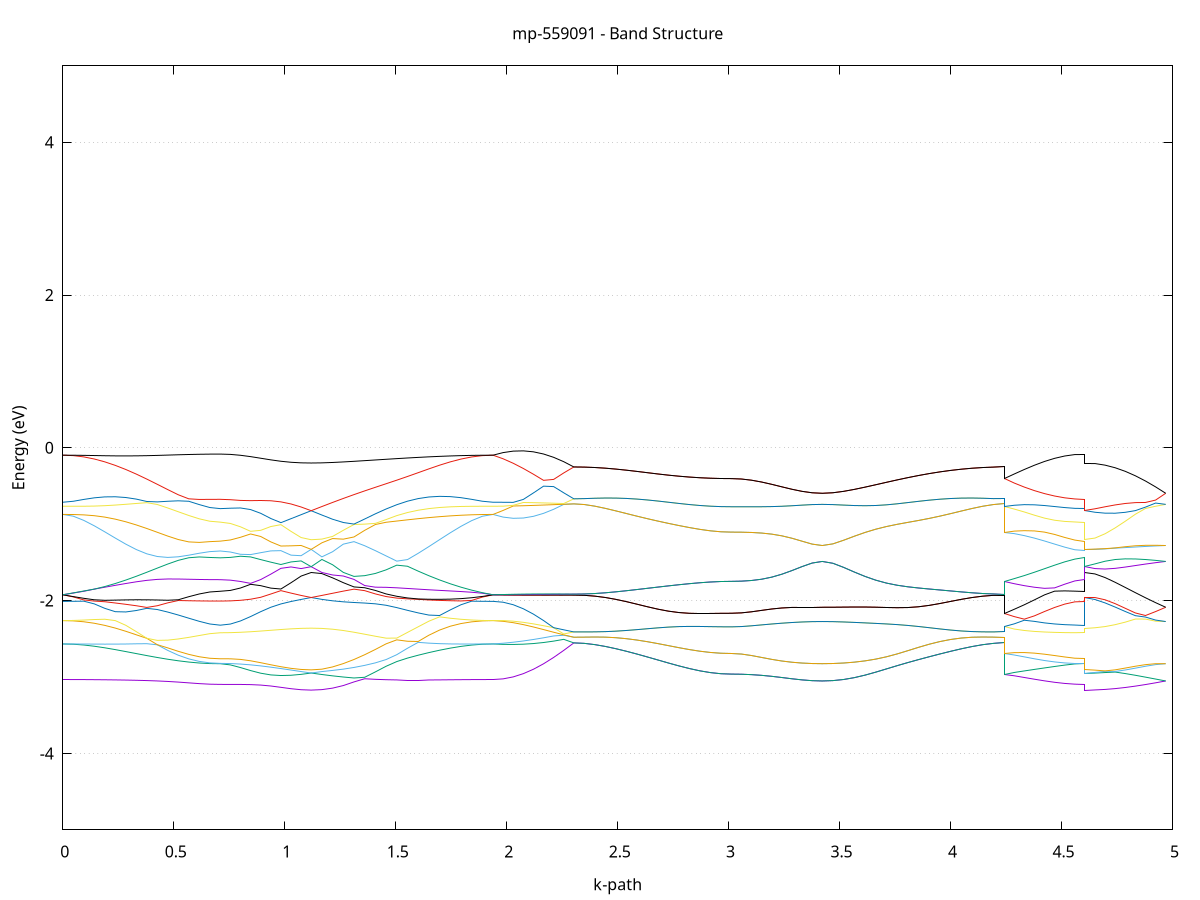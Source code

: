 set title 'mp-559091 - Band Structure'
set xlabel 'k-path'
set ylabel 'Energy (eV)'
set grid y
set yrange [-5:5]
set terminal png size 800,600
set output 'mp-559091_bands_gnuplot.png'
plot '-' using 1:2 with lines notitle, '-' using 1:2 with lines notitle, '-' using 1:2 with lines notitle, '-' using 1:2 with lines notitle, '-' using 1:2 with lines notitle, '-' using 1:2 with lines notitle, '-' using 1:2 with lines notitle, '-' using 1:2 with lines notitle, '-' using 1:2 with lines notitle, '-' using 1:2 with lines notitle, '-' using 1:2 with lines notitle, '-' using 1:2 with lines notitle, '-' using 1:2 with lines notitle, '-' using 1:2 with lines notitle, '-' using 1:2 with lines notitle, '-' using 1:2 with lines notitle, '-' using 1:2 with lines notitle, '-' using 1:2 with lines notitle, '-' using 1:2 with lines notitle, '-' using 1:2 with lines notitle, '-' using 1:2 with lines notitle, '-' using 1:2 with lines notitle, '-' using 1:2 with lines notitle, '-' using 1:2 with lines notitle, '-' using 1:2 with lines notitle, '-' using 1:2 with lines notitle, '-' using 1:2 with lines notitle, '-' using 1:2 with lines notitle, '-' using 1:2 with lines notitle, '-' using 1:2 with lines notitle, '-' using 1:2 with lines notitle, '-' using 1:2 with lines notitle, '-' using 1:2 with lines notitle, '-' using 1:2 with lines notitle, '-' using 1:2 with lines notitle, '-' using 1:2 with lines notitle, '-' using 1:2 with lines notitle, '-' using 1:2 with lines notitle, '-' using 1:2 with lines notitle, '-' using 1:2 with lines notitle, '-' using 1:2 with lines notitle, '-' using 1:2 with lines notitle, '-' using 1:2 with lines notitle, '-' using 1:2 with lines notitle, '-' using 1:2 with lines notitle, '-' using 1:2 with lines notitle, '-' using 1:2 with lines notitle, '-' using 1:2 with lines notitle, '-' using 1:2 with lines notitle, '-' using 1:2 with lines notitle, '-' using 1:2 with lines notitle, '-' using 1:2 with lines notitle, '-' using 1:2 with lines notitle, '-' using 1:2 with lines notitle, '-' using 1:2 with lines notitle, '-' using 1:2 with lines notitle, '-' using 1:2 with lines notitle, '-' using 1:2 with lines notitle, '-' using 1:2 with lines notitle, '-' using 1:2 with lines notitle, '-' using 1:2 with lines notitle, '-' using 1:2 with lines notitle, '-' using 1:2 with lines notitle, '-' using 1:2 with lines notitle, '-' using 1:2 with lines notitle, '-' using 1:2 with lines notitle
0.000000 -19.385310
0.047306 -19.382410
0.094611 -19.373810
0.141917 -19.359510
0.189222 -19.339810
0.236528 -19.314810
0.283833 -19.284810
0.331139 -19.250310
0.378444 -19.211910
0.425750 -19.170310
0.473055 -19.126610
0.520361 -19.082510
0.567666 -19.040310
0.614972 -19.003610
0.662277 -18.977710
0.709583 -18.968210
0.709583 -18.968210
0.755103 -18.965310
0.800622 -18.956710
0.846142 -18.942510
0.891662 -18.922710
0.937182 -18.897710
0.982701 -18.867610
1.028221 -18.832610
1.073741 -18.793310
1.119261 -18.749910
1.119261 -18.749910
1.167458 -18.799210
1.215655 -18.850910
1.263853 -18.903910
1.312050 -18.957510
1.360248 -19.010710
1.408445 -19.062810
1.456642 -19.112910
1.504840 -19.160410
1.553037 -19.204610
1.601235 -19.245010
1.649432 -19.281010
1.697629 -19.312110
1.745827 -19.338110
1.794024 -19.358610
1.842221 -19.373410
1.890419 -19.382310
1.938616 -19.385310
1.938616 -19.385310
1.984122 -19.382610
2.029628 -19.374610
2.075135 -19.361310
2.120641 -19.343010
2.166147 -19.319910
2.211653 -19.292410
2.257159 -19.260910
2.302665 -19.226110
2.302665 -19.226110
2.349971 -19.223210
2.397276 -19.214710
2.444582 -19.200610
2.491887 -19.181010
2.539193 -19.156410
2.586498 -19.127110
2.633804 -19.093710
2.681109 -19.056810
2.728415 -19.017410
2.775720 -18.976910
2.823026 -18.937110
2.870331 -18.900410
2.917637 -18.870110
2.964942 -18.849610
3.012248 -18.842410
3.012248 -18.842410
3.057768 -18.840210
3.103287 -18.833910
3.148807 -18.823810
3.194327 -18.810410
3.239847 -18.794710
3.285366 -18.778110
3.330886 -18.762810
3.376406 -18.751310
3.421926 -18.746810
3.421926 -18.746810
3.470123 -18.752610
3.518320 -18.770210
3.566518 -18.798510
3.614715 -18.834710
3.662913 -18.875910
3.711110 -18.919810
3.759307 -18.964410
3.807505 -19.008110
3.855702 -19.049810
3.903900 -19.088510
3.952097 -19.123310
4.000294 -19.153810
4.048492 -19.179410
4.096689 -19.199610
4.144887 -19.214310
4.193084 -19.223110
4.241281 -19.226110
4.241281 -18.842410
4.286787 -18.870910
4.332294 -18.896110
4.377800 -18.917810
4.423306 -18.935710
4.468812 -18.949810
4.514318 -18.959910
4.559824 -18.966110
4.605330 -18.968210
4.605330 -18.749910
4.650836 -18.749810
4.696342 -18.749710
4.741848 -18.749210
4.787355 -18.748710
4.832861 -18.748110
4.878367 -18.747410
4.923873 -18.747010
4.969379 -18.746810
e
0.000000 -18.993710
0.047306 -18.990510
0.094611 -18.981010
0.141917 -18.965210
0.189222 -18.943510
0.236528 -18.915910
0.283833 -18.882810
0.331139 -18.844610
0.378444 -18.801910
0.425750 -18.755510
0.473055 -18.706710
0.520361 -18.657210
0.567666 -18.609610
0.614972 -18.568010
0.662277 -18.538410
0.709583 -18.527510
0.709583 -18.527510
0.755103 -18.526310
0.800622 -18.535410
0.846142 -18.550610
0.891662 -18.571510
0.937182 -18.598010
0.982701 -18.629510
1.028221 -18.665710
1.073741 -18.706110
1.119261 -18.749810
1.119261 -18.749810
1.167458 -18.700010
1.215655 -18.646710
1.263853 -18.590810
1.312050 -18.533010
1.360248 -18.576810
1.408445 -18.635410
1.456642 -18.691610
1.504840 -18.744610
1.553037 -18.793910
1.601235 -18.838710
1.649432 -18.878510
1.697629 -18.912910
1.745827 -18.941610
1.794024 -18.964210
1.842221 -18.980510
1.890419 -18.990410
1.938616 -18.993710
1.938616 -18.993710
1.984122 -18.999610
2.029628 -19.016510
2.075135 -19.042510
2.120641 -19.075210
2.166147 -19.111810
2.211653 -19.150410
2.257159 -19.188910
2.302665 -19.226110
2.302665 -19.226110
2.349971 -19.223210
2.397276 -19.214710
2.444582 -19.200610
2.491887 -19.181010
2.539193 -19.156410
2.586498 -19.127110
2.633804 -19.093710
2.681109 -19.056710
2.728415 -19.017410
2.775720 -18.976910
2.823026 -18.937110
2.870331 -18.900410
2.917637 -18.870010
2.964942 -18.849610
3.012248 -18.842410
3.012248 -18.842410
3.057768 -18.840210
3.103287 -18.833910
3.148807 -18.823810
3.194327 -18.810310
3.239847 -18.794710
3.285366 -18.778110
3.330886 -18.762810
3.376406 -18.751210
3.421926 -18.746810
3.421926 -18.746810
3.470123 -18.752610
3.518320 -18.770210
3.566518 -18.798410
3.614715 -18.834610
3.662913 -18.875910
3.711110 -18.919810
3.759307 -18.964410
3.807505 -19.008110
3.855702 -19.049810
3.903900 -19.088510
3.952097 -19.123310
4.000294 -19.153810
4.048492 -19.179410
4.096689 -19.199610
4.144887 -19.214310
4.193084 -19.223110
4.241281 -19.226110
4.241281 -18.842410
4.286787 -18.810710
4.332294 -18.776210
4.377800 -18.739010
4.423306 -18.699510
4.468812 -18.658110
4.514318 -18.615010
4.559824 -18.570710
4.605330 -18.527510
4.605330 -18.749810
4.650836 -18.749610
4.696342 -18.749210
4.741848 -18.748710
4.787355 -18.748110
4.832861 -18.747510
4.878367 -18.747010
4.923873 -18.746810
4.969379 -18.746810
e
0.000000 -18.022910
0.047306 -18.026610
0.094611 -18.037410
0.141917 -18.055410
0.189222 -18.080310
0.236528 -18.111810
0.283833 -18.149210
0.331139 -18.192110
0.378444 -18.239310
0.425750 -18.289710
0.473055 -18.341910
0.520361 -18.393710
0.567666 -18.442410
0.614972 -18.483810
0.662277 -18.512710
0.709583 -18.523310
0.709583 -18.523310
0.755103 -18.524310
0.800622 -18.514610
0.846142 -18.498610
0.891662 -18.476310
0.937182 -18.448110
0.982701 -18.413910
1.028221 -18.374210
1.073741 -18.329410
1.119261 -18.279710
1.119261 -18.279710
1.167458 -18.336210
1.215655 -18.395310
1.263853 -18.455710
1.312050 -18.516610
1.360248 -18.474210
1.408445 -18.415210
1.456642 -18.357210
1.504840 -18.301010
1.553037 -18.247910
1.601235 -18.198510
1.649432 -18.154010
1.697629 -18.115110
1.745827 -18.082510
1.794024 -18.056610
1.842221 -18.038010
1.890419 -18.026710
1.938616 -18.022910
1.938616 -18.022910
1.984122 -18.015010
2.029628 -17.991810
2.075135 -17.955510
2.120641 -17.909010
2.166147 -17.855410
2.211653 -17.797210
2.257159 -17.737010
2.302665 -17.677010
2.302665 -17.677010
2.349971 -17.681010
2.397276 -17.692610
2.444582 -17.711910
2.491887 -17.738710
2.539193 -17.772710
2.586498 -17.813010
2.633804 -17.858710
2.681109 -17.908410
2.728415 -17.960610
2.775720 -18.013110
2.823026 -18.063810
2.870331 -18.109410
2.917637 -18.146510
2.964942 -18.171010
3.012248 -18.179610
3.012248 -18.179610
3.057768 -18.182010
3.103287 -18.189110
3.148807 -18.200410
3.194327 -18.215310
3.239847 -18.232810
3.285366 -18.251110
3.330886 -18.268110
3.376406 -18.280810
3.421926 -18.285710
3.421926 -18.285710
3.470123 -18.279310
3.518320 -18.259610
3.566518 -18.227510
3.614715 -18.185510
3.662913 -18.136610
3.711110 -18.083310
3.759307 -18.027610
3.807505 -17.971610
3.855702 -17.917010
3.903900 -17.865310
3.952097 -17.818010
4.000294 -17.776310
4.048492 -17.741110
4.096689 -17.713210
4.144887 -17.693210
4.193084 -17.681110
4.241281 -17.677010
4.241281 -18.179610
4.286787 -18.217210
4.332294 -18.257310
4.377800 -18.299410
4.423306 -18.343110
4.468812 -18.388010
4.514318 -18.433610
4.559824 -18.479510
4.605330 -18.523310
4.605330 -18.279710
4.650836 -18.280210
4.696342 -18.281010
4.741848 -18.282210
4.787355 -18.283410
4.832861 -18.284510
4.878367 -18.285210
4.923873 -18.285710
4.969379 -18.285710
e
0.000000 -17.396210
0.047306 -17.396310
0.094611 -17.400410
0.141917 -17.425610
0.189222 -17.460110
0.236528 -17.502910
0.283833 -17.553010
0.331139 -17.609210
0.378444 -17.670210
0.425750 -17.734110
0.473055 -17.799210
0.520361 -17.863110
0.567666 -17.922510
0.614972 -17.972910
0.662277 -18.007810
0.709583 -18.020510
0.709583 -18.020510
0.755103 -18.023910
0.800622 -18.034210
0.846142 -18.051410
0.891662 -18.075210
0.937182 -18.105410
0.982701 -18.141510
1.028221 -18.183110
1.073741 -18.229410
1.119261 -18.279610
1.119261 -18.279610
1.167458 -18.222310
1.215655 -18.160610
1.263853 -18.095310
1.312050 -18.027310
1.360248 -17.957410
1.408445 -17.886610
1.456642 -17.816010
1.504840 -17.746710
1.553037 -17.679910
1.601235 -17.616910
1.649432 -17.558910
1.697629 -17.507210
1.745827 -17.463010
1.794024 -17.427410
1.842221 -17.401210
1.890419 -17.396310
1.938616 -17.396210
1.938616 -17.396210
1.984122 -17.401310
2.029628 -17.416510
2.075135 -17.441310
2.120641 -17.475110
2.166147 -17.516810
2.211653 -17.565410
2.257159 -17.619310
2.302665 -17.677010
2.302665 -17.677010
2.349971 -17.680910
2.397276 -17.692610
2.444582 -17.711910
2.491887 -17.738710
2.539193 -17.772710
2.586498 -17.813010
2.633804 -17.858710
2.681109 -17.908410
2.728415 -17.960510
2.775720 -18.013110
2.823026 -18.063810
2.870331 -18.109410
2.917637 -18.146510
2.964942 -18.171010
3.012248 -18.179610
3.012248 -18.179610
3.057768 -18.182010
3.103287 -18.189010
3.148807 -18.200410
3.194327 -18.215310
3.239847 -18.232710
3.285366 -18.251110
3.330886 -18.268110
3.376406 -18.280710
3.421926 -18.285710
3.421926 -18.285710
3.470123 -18.279310
3.518320 -18.259610
3.566518 -18.227510
3.614715 -18.185510
3.662913 -18.136610
3.711110 -18.083210
3.759307 -18.027610
3.807505 -17.971610
3.855702 -17.917010
3.903900 -17.865310
3.952097 -17.818010
4.000294 -17.776210
4.048492 -17.741110
4.096689 -17.713210
4.144887 -17.693110
4.193084 -17.681110
4.241281 -17.677010
4.241281 -18.179610
4.286787 -18.145010
4.332294 -18.113810
4.377800 -18.086410
4.423306 -18.063310
4.468812 -18.044810
4.514318 -18.031410
4.559824 -18.023210
4.605330 -18.020510
4.605330 -18.279610
4.650836 -18.279610
4.696342 -18.280110
4.741848 -18.280910
4.787355 -18.282010
4.832861 -18.283210
4.878367 -18.284310
4.923873 -18.285210
4.969379 -18.285710
e
0.000000 -17.390210
0.047306 -17.390710
0.094611 -17.396610
0.141917 -17.397310
0.189222 -17.399010
0.236528 -17.402110
0.283833 -17.405610
0.331139 -17.409010
0.378444 -17.412210
0.425750 -17.415010
0.473055 -17.417310
0.520361 -17.419310
0.567666 -17.420810
0.614972 -17.421810
0.662277 -17.422410
0.709583 -17.422610
0.709583 -17.422610
0.755103 -17.422610
0.800622 -17.422610
0.846142 -17.422710
0.891662 -17.423210
0.937182 -17.423910
0.982701 -17.424710
1.028221 -17.425510
1.073741 -17.426210
1.119261 -17.426410
1.119261 -17.426410
1.167458 -17.426110
1.215655 -17.425210
1.263853 -17.423710
1.312050 -17.421710
1.360248 -17.419310
1.408445 -17.416510
1.456642 -17.413510
1.504840 -17.411810
1.553037 -17.410010
1.601235 -17.407510
1.649432 -17.404610
1.697629 -17.401310
1.745827 -17.398310
1.794024 -17.397310
1.842221 -17.396610
1.890419 -17.390810
1.938616 -17.390210
1.938616 -17.390210
1.984122 -17.390410
2.029628 -17.390410
2.075135 -17.390210
2.120641 -17.389810
2.166147 -17.389310
2.211653 -17.388510
2.257159 -17.387610
2.302665 -17.386610
2.302665 -17.386610
2.349971 -17.387010
2.397276 -17.388210
2.444582 -17.390410
2.491887 -17.393110
2.539193 -17.396310
2.586498 -17.399310
2.633804 -17.402010
2.681109 -17.404410
2.728415 -17.406510
2.775720 -17.408210
2.823026 -17.409710
2.870331 -17.410910
2.917637 -17.411710
2.964942 -17.412210
3.012248 -17.412410
3.012248 -17.412410
3.057768 -17.412610
3.103287 -17.413110
3.148807 -17.414010
3.194327 -17.415210
3.239847 -17.416610
3.285366 -17.418010
3.330886 -17.419210
3.376406 -17.419910
3.421926 -17.420210
3.421926 -17.420210
3.470123 -17.419910
3.518320 -17.419010
3.566518 -17.417510
3.614715 -17.415510
3.662913 -17.413210
3.711110 -17.410910
3.759307 -17.408510
3.807505 -17.406310
3.855702 -17.404210
3.903900 -17.401910
3.952097 -17.399310
4.000294 -17.396410
4.048492 -17.393410
4.096689 -17.390510
4.144887 -17.388310
4.193084 -17.387010
4.241281 -17.386610
4.241281 -17.412410
4.286787 -17.413910
4.332294 -17.415710
4.377800 -17.417410
4.423306 -17.419110
4.468812 -17.420510
4.514318 -17.421610
4.559824 -17.422410
4.605330 -17.422610
4.605330 -17.426410
4.650836 -17.426310
4.696342 -17.426010
4.741848 -17.425310
4.787355 -17.424610
4.832861 -17.423610
4.878367 -17.422510
4.923873 -17.421410
4.969379 -17.420210
e
0.000000 -17.390110
0.047306 -17.390410
0.094611 -17.392310
0.141917 -17.394610
0.189222 -17.396910
0.236528 -17.398110
0.283833 -17.399110
0.331139 -17.400210
0.378444 -17.402510
0.425750 -17.404810
0.473055 -17.406910
0.520361 -17.408710
0.567666 -17.410310
0.614972 -17.411410
0.662277 -17.412110
0.709583 -17.412410
0.709583 -17.412410
0.755103 -17.412510
0.800622 -17.413010
0.846142 -17.413710
0.891662 -17.414310
0.937182 -17.414510
0.982701 -17.414410
1.028221 -17.414010
1.073741 -17.413910
1.119261 -17.414010
1.119261 -17.414010
1.167458 -17.413810
1.215655 -17.413010
1.263853 -17.413410
1.312050 -17.414010
1.360248 -17.414210
1.408445 -17.413910
1.456642 -17.413210
1.504840 -17.410310
1.553037 -17.407210
1.601235 -17.404410
1.649432 -17.401810
1.697629 -17.399710
1.745827 -17.398010
1.794024 -17.394910
1.842221 -17.392410
1.890419 -17.390310
1.938616 -17.390110
1.938616 -17.390110
1.984122 -17.389810
2.029628 -17.389210
2.075135 -17.388510
2.120641 -17.387610
2.166147 -17.386710
2.211653 -17.385610
2.257159 -17.385610
2.302665 -17.386610
2.302665 -17.386610
2.349971 -17.387010
2.397276 -17.388210
2.444582 -17.390310
2.491887 -17.393110
2.539193 -17.396310
2.586498 -17.399210
2.633804 -17.402010
2.681109 -17.404410
2.728415 -17.406410
2.775720 -17.408210
2.823026 -17.409710
2.870331 -17.410910
2.917637 -17.411710
2.964942 -17.412210
3.012248 -17.412410
3.012248 -17.412410
3.057768 -17.412610
3.103287 -17.413110
3.148807 -17.414010
3.194327 -17.415210
3.239847 -17.416610
3.285366 -17.418010
3.330886 -17.419210
3.376406 -17.419910
3.421926 -17.420210
3.421926 -17.420210
3.470123 -17.419910
3.518320 -17.419010
3.566518 -17.417510
3.614715 -17.415510
3.662913 -17.413210
3.711110 -17.410910
3.759307 -17.408510
3.807505 -17.406310
3.855702 -17.404110
3.903900 -17.401810
3.952097 -17.399210
4.000294 -17.396410
4.048492 -17.393410
4.096689 -17.390510
4.144887 -17.388310
4.193084 -17.387010
4.241281 -17.386610
4.241281 -17.412410
4.286787 -17.411310
4.332294 -17.410810
4.377800 -17.410810
4.423306 -17.411210
4.468812 -17.411610
4.514318 -17.412010
4.559824 -17.412310
4.605330 -17.412410
4.605330 -17.414010
4.650836 -17.414110
4.696342 -17.414610
4.741848 -17.415110
4.787355 -17.415910
4.832861 -17.416810
4.878367 -17.417810
4.923873 -17.419010
4.969379 -17.420210
e
0.000000 -17.379810
0.047306 -17.385010
0.094611 -17.391010
0.141917 -17.392210
0.189222 -17.393910
0.236528 -17.395810
0.283833 -17.397910
0.331139 -17.400110
0.378444 -17.401010
0.425750 -17.402010
0.473055 -17.402810
0.520361 -17.403410
0.567666 -17.403910
0.614972 -17.404110
0.662277 -17.404210
0.709583 -17.404210
0.709583 -17.404210
0.755103 -17.404310
0.800622 -17.404510
0.846142 -17.405010
0.891662 -17.405610
0.937182 -17.407410
0.982701 -17.409510
1.028221 -17.411010
1.073741 -17.411310
1.119261 -17.410610
1.119261 -17.410610
1.167458 -17.411710
1.215655 -17.412610
1.263853 -17.411610
1.312050 -17.409810
1.360248 -17.407810
1.408445 -17.405810
1.456642 -17.403810
1.504840 -17.401910
1.553037 -17.400210
1.601235 -17.398710
1.649432 -17.397110
1.697629 -17.395510
1.745827 -17.393810
1.794024 -17.392210
1.842221 -17.391010
1.890419 -17.385210
1.938616 -17.379810
1.938616 -17.379810
1.984122 -17.380210
2.029628 -17.380810
2.075135 -17.381510
2.120641 -17.382410
2.166147 -17.383510
2.211653 -17.384510
2.257159 -17.384510
2.302665 -17.383410
2.302665 -17.383410
2.349971 -17.384010
2.397276 -17.385210
2.444582 -17.386810
2.491887 -17.388510
2.539193 -17.390410
2.586498 -17.392510
2.633804 -17.394610
2.681109 -17.396710
2.728415 -17.398710
2.775720 -17.400410
2.823026 -17.401910
2.870331 -17.403010
2.917637 -17.403810
2.964942 -17.404210
3.012248 -17.404410
3.012248 -17.404410
3.057768 -17.404610
3.103287 -17.405110
3.148807 -17.405610
3.194327 -17.406210
3.239847 -17.406610
3.285366 -17.406910
3.330886 -17.407210
3.376406 -17.407210
3.421926 -17.407310
3.421926 -17.407310
3.470123 -17.407310
3.518320 -17.407110
3.566518 -17.406810
3.614715 -17.406410
3.662913 -17.405710
3.711110 -17.404610
3.759307 -17.403010
3.807505 -17.400910
3.855702 -17.398410
3.903900 -17.395810
3.952097 -17.393310
4.000294 -17.390910
4.048492 -17.388810
4.096689 -17.386910
4.144887 -17.385310
4.193084 -17.384010
4.241281 -17.383410
4.241281 -17.404410
4.286787 -17.405010
4.332294 -17.405310
4.377800 -17.405110
4.423306 -17.404810
4.468812 -17.404510
4.514318 -17.404310
4.559824 -17.404210
4.605330 -17.404210
4.605330 -17.410610
4.650836 -17.410610
4.696342 -17.410410
4.741848 -17.410010
4.787355 -17.409410
4.832861 -17.408710
4.878367 -17.408010
4.923873 -17.407510
4.969379 -17.407310
e
0.000000 -17.379710
0.047306 -17.380010
0.094611 -17.380610
0.141917 -17.381610
0.189222 -17.382910
0.236528 -17.384510
0.283833 -17.386210
0.331139 -17.388110
0.378444 -17.390010
0.425750 -17.391910
0.473055 -17.393810
0.520361 -17.395510
0.567666 -17.397010
0.614972 -17.398210
0.662277 -17.399010
0.709583 -17.399310
0.709583 -17.399310
0.755103 -17.399710
0.800622 -17.400910
0.846142 -17.402810
0.891662 -17.405110
0.937182 -17.406510
0.982701 -17.407410
1.028221 -17.408410
1.073741 -17.409510
1.119261 -17.410610
1.119261 -17.410610
1.167458 -17.409210
1.215655 -17.407610
1.263853 -17.405910
1.312050 -17.403910
1.360248 -17.401810
1.408445 -17.399610
1.456642 -17.397110
1.504840 -17.394510
1.553037 -17.392010
1.601235 -17.389510
1.649432 -17.387110
1.697629 -17.384910
1.745827 -17.383110
1.794024 -17.381610
1.842221 -17.380510
1.890419 -17.379910
1.938616 -17.379710
1.938616 -17.379710
1.984122 -17.379610
2.029628 -17.379610
2.075135 -17.379810
2.120641 -17.380210
2.166147 -17.380810
2.211653 -17.381610
2.257159 -17.382510
2.302665 -17.383410
2.302665 -17.383410
2.349971 -17.383910
2.397276 -17.385210
2.444582 -17.386810
2.491887 -17.388510
2.539193 -17.390410
2.586498 -17.392510
2.633804 -17.394610
2.681109 -17.396710
2.728415 -17.398710
2.775720 -17.400410
2.823026 -17.401910
2.870331 -17.403010
2.917637 -17.403810
2.964942 -17.404210
3.012248 -17.404410
3.012248 -17.404410
3.057768 -17.404610
3.103287 -17.405010
3.148807 -17.405610
3.194327 -17.406110
3.239847 -17.406610
3.285366 -17.406910
3.330886 -17.407110
3.376406 -17.407210
3.421926 -17.407310
3.421926 -17.407310
3.470123 -17.407210
3.518320 -17.407110
3.566518 -17.406810
3.614715 -17.406310
3.662913 -17.405610
3.711110 -17.404610
3.759307 -17.403010
3.807505 -17.400910
3.855702 -17.398410
3.903900 -17.395810
3.952097 -17.393310
4.000294 -17.390910
4.048492 -17.388810
4.096689 -17.386910
4.144887 -17.385310
4.193084 -17.384010
4.241281 -17.383410
4.241281 -17.404410
4.286787 -17.403610
4.332294 -17.402710
4.377800 -17.401710
4.423306 -17.400910
4.468812 -17.400210
4.514318 -17.399610
4.559824 -17.399410
4.605330 -17.399310
4.605330 -17.410610
4.650836 -17.410310
4.696342 -17.409810
4.741848 -17.409210
4.787355 -17.408510
4.832861 -17.407910
4.878367 -17.407410
4.923873 -17.407210
4.969379 -17.407310
e
0.000000 -9.770810
0.047306 -9.762810
0.094611 -9.739110
0.141917 -9.700010
0.189222 -9.646610
0.236528 -9.579810
0.283833 -9.501210
0.331139 -9.412510
0.378444 -9.315810
0.425750 -9.213710
0.473055 -9.109210
0.520361 -9.006610
0.567666 -8.911410
0.614972 -8.831410
0.662277 -8.776610
0.709583 -8.756910
0.709583 -8.756910
0.755103 -8.749510
0.800622 -8.727610
0.846142 -8.691510
0.891662 -8.641910
0.937182 -8.579810
0.982701 -8.506210
1.028221 -8.422310
1.073741 -8.329610
1.119261 -8.229510
1.119261 -8.229510
1.167458 -8.342010
1.215655 -8.459710
1.263853 -8.580910
1.312050 -8.704210
1.360248 -8.827910
1.408445 -8.950610
1.456642 -9.070610
1.504840 -9.186310
1.553037 -9.296110
1.601235 -9.398110
1.649432 -9.490910
1.697629 -9.572610
1.745827 -9.641910
1.794024 -9.697410
1.842221 -9.737810
1.890419 -9.762510
1.938616 -9.770810
1.938616 -9.770810
1.984122 -9.761610
2.029628 -9.734210
2.075135 -9.689210
2.120641 -9.627710
2.166147 -9.550910
2.211653 -9.460710
2.257159 -9.359210
2.302665 -9.248910
2.302665 -9.248910
2.349971 -9.241810
2.397276 -9.220710
2.444582 -9.186110
2.491887 -9.138810
2.539193 -9.080210
2.586498 -9.011910
2.633804 -8.935910
2.681109 -8.854610
2.728415 -8.770810
2.775720 -8.688010
2.823026 -8.610210
2.870331 -8.541910
2.917637 -8.488110
2.964942 -8.453510
3.012248 -8.441510
3.012248 -8.441510
3.057768 -8.436810
3.103287 -8.423010
3.148807 -8.401310
3.194327 -8.373210
3.239847 -8.341410
3.285366 -8.309210
3.330886 -8.280610
3.376406 -8.260310
3.421926 -8.252610
3.421926 -8.252610
3.470123 -8.262210
3.518320 -8.291710
3.566518 -8.340110
3.614715 -8.404710
3.662913 -8.481610
3.711110 -8.566810
3.759307 -8.656610
3.807505 -8.747910
3.855702 -8.837710
3.903900 -8.923510
3.952097 -9.002910
4.000294 -9.073910
4.048492 -9.134710
4.096689 -9.183710
4.144887 -9.219610
4.193084 -9.241510
4.241281 -9.248910
4.241281 -8.441510
4.286787 -8.513210
4.332294 -8.576510
4.377800 -8.630910
4.423306 -8.675810
4.468812 -8.711110
4.514318 -8.736510
4.559824 -8.751810
4.605330 -8.756910
4.605330 -8.229510
4.650836 -8.234110
4.696342 -8.239910
4.741848 -8.245710
4.787355 -8.250810
4.832861 -8.254410
4.878367 -8.256010
4.923873 -8.255310
4.969379 -8.252610
e
0.000000 -8.551610
0.047306 -8.543910
0.094611 -8.521010
0.141917 -8.483410
0.189222 -8.431710
0.236528 -8.367210
0.283833 -8.291110
0.331139 -8.205210
0.378444 -8.111810
0.425750 -8.013510
0.473055 -7.913710
0.520361 -7.816810
0.567666 -7.728510
0.614972 -7.655910
0.662277 -7.676710
0.709583 -7.696310
0.709583 -7.696310
0.755103 -7.703910
0.800622 -7.726510
0.846142 -7.763510
0.891662 -7.814210
0.937182 -7.877410
0.982701 -7.951810
1.028221 -8.036210
1.073741 -8.129210
1.119261 -8.229410
1.119261 -8.229410
1.167458 -8.116910
1.215655 -7.999110
1.263853 -7.877910
1.312050 -7.754810
1.360248 -7.631710
1.408445 -7.752610
1.456642 -7.870510
1.504840 -7.983810
1.553037 -8.091010
1.601235 -8.190510
1.649432 -8.280710
1.697629 -8.360110
1.745827 -8.427210
1.794024 -8.480810
1.842221 -8.519910
1.890419 -8.543610
1.938616 -8.551610
1.938616 -8.551610
1.984122 -8.568710
2.029628 -8.617610
2.075135 -8.693510
2.120641 -8.789310
2.166147 -8.898410
2.211653 -9.014610
2.257159 -9.132810
2.302665 -9.248910
2.302665 -9.248910
2.349971 -9.241810
2.397276 -9.220710
2.444582 -9.186110
2.491887 -9.138810
2.539193 -9.080210
2.586498 -9.011910
2.633804 -8.935910
2.681109 -8.854610
2.728415 -8.770810
2.775720 -8.688010
2.823026 -8.610210
2.870331 -8.541910
2.917637 -8.488110
2.964942 -8.453410
3.012248 -8.441510
3.012248 -8.441510
3.057768 -8.436810
3.103287 -8.423010
3.148807 -8.401210
3.194327 -8.373210
3.239847 -8.341410
3.285366 -8.309210
3.330886 -8.280610
3.376406 -8.260210
3.421926 -8.252610
3.421926 -8.252610
3.470123 -8.262210
3.518320 -8.291610
3.566518 -8.340110
3.614715 -8.404710
3.662913 -8.481610
3.711110 -8.566810
3.759307 -8.656610
3.807505 -8.747910
3.855702 -8.837710
3.903900 -8.923510
3.952097 -9.002910
4.000294 -9.073910
4.048492 -9.134710
4.096689 -9.183710
4.144887 -9.219610
4.193084 -9.241510
4.241281 -9.248910
4.241281 -8.441510
4.286787 -8.361810
4.332294 -8.274910
4.377800 -8.181510
4.423306 -8.082610
4.468812 -7.979310
4.514318 -7.873110
4.559824 -7.767810
4.605330 -7.696310
4.605330 -8.229410
4.650836 -8.226510
4.696342 -8.225910
4.741848 -8.227610
4.787355 -8.231410
4.832861 -8.236610
4.878367 -8.242510
4.923873 -8.248110
4.969379 -8.252610
e
0.000000 -6.606510
0.047306 -6.617410
0.094611 -6.649210
0.141917 -6.699810
0.189222 -6.766010
0.236528 -6.845110
0.283833 -6.934310
0.331139 -7.031210
0.378444 -7.133710
0.425750 -7.239310
0.473055 -7.345510
0.520361 -7.448410
0.567666 -7.543210
0.614972 -7.622510
0.662277 -7.607310
0.709583 -7.590110
0.709583 -7.590110
0.755103 -7.582110
0.800622 -7.558510
0.846142 -7.519710
0.891662 -7.466510
0.937182 -7.399910
0.982701 -7.321410
1.028221 -7.232610
1.073741 -7.135210
1.119261 -7.031310
1.119261 -7.031310
1.167458 -7.146410
1.215655 -7.265310
1.263853 -7.386710
1.312050 -7.509310
1.360248 -7.631010
1.408445 -7.508010
1.456642 -7.387010
1.504840 -7.269010
1.553037 -7.155310
1.601235 -7.047210
1.649432 -6.946110
1.697629 -6.853510
1.745827 -6.771710
1.794024 -6.703210
1.842221 -6.650810
1.890419 -6.617810
1.938616 -6.606510
1.938616 -6.606510
1.984122 -6.593410
2.029628 -6.556110
2.075135 -6.499510
2.120641 -6.429810
2.166147 -6.352910
2.211653 -6.273910
2.257159 -6.196710
2.302665 -6.123910
2.302665 -6.123910
2.349971 -6.132510
2.397276 -6.156710
2.444582 -6.193310
2.491887 -6.239210
2.539193 -6.292210
2.586498 -6.350710
2.633804 -6.413410
2.681109 -6.478810
2.728415 -6.545510
2.775720 -6.611110
2.823026 -6.672910
2.870331 -6.727510
2.917637 -6.770810
2.964942 -6.798910
3.012248 -6.808710
3.012248 -6.808710
3.057768 -6.813310
3.103287 -6.826910
3.148807 -6.848310
3.194327 -6.875610
3.239847 -6.906310
3.285366 -6.937210
3.330886 -6.964310
3.376406 -6.983510
3.421926 -6.990610
3.421926 -6.990610
3.470123 -6.981810
3.518320 -6.955010
3.566518 -6.911710
3.614715 -6.855010
3.662913 -6.788810
3.711110 -6.716910
3.759307 -6.642410
3.807505 -6.567810
3.855702 -6.494810
3.903900 -6.424810
3.952097 -6.358810
4.000294 -6.297910
4.048492 -6.243110
4.096689 -6.195710
4.144887 -6.157910
4.193084 -6.132810
4.241281 -6.123910
4.241281 -6.808710
4.286787 -6.896210
4.332294 -6.990210
4.377800 -7.089810
4.423306 -7.193910
4.468812 -7.301410
4.514318 -7.410710
4.559824 -7.517910
4.605330 -7.590110
4.605330 -7.031310
4.650836 -7.038010
4.696342 -7.040610
4.741848 -7.038610
4.787355 -7.032410
4.832861 -7.022910
4.878367 -7.011710
4.923873 -7.000310
4.969379 -6.990610
e
0.000000 -5.831210
0.047306 -5.832110
0.094611 -5.832210
0.141917 -5.835310
0.189222 -5.865410
0.236528 -5.903810
0.283833 -5.950010
0.331139 -6.003510
0.378444 -6.063810
0.425750 -6.129410
0.473055 -6.198610
0.520361 -6.268310
0.567666 -6.334210
0.614972 -6.389910
0.662277 -6.428110
0.709583 -6.441810
0.709583 -6.441810
0.755103 -6.451310
0.800622 -6.479310
0.846142 -6.524010
0.891662 -6.583510
0.937182 -6.655410
0.982701 -6.737910
1.028221 -6.829010
1.073741 -6.927210
1.119261 -7.031210
1.119261 -7.031210
1.167458 -6.916410
1.215655 -6.799110
1.263853 -6.681810
1.312050 -6.567010
1.360248 -6.456610
1.408445 -6.352510
1.456642 -6.256010
1.504840 -6.168110
1.553037 -6.089310
1.601235 -6.020010
1.649432 -5.960310
1.697629 -5.909910
1.745827 -5.868910
1.794024 -5.837010
1.842221 -5.832110
1.890419 -5.832210
1.938616 -5.831210
1.938616 -5.831210
1.984122 -5.835910
2.029628 -5.850010
2.075135 -5.873410
2.120641 -5.906110
2.166147 -5.947810
2.211653 -5.998410
2.257159 -6.057410
2.302665 -6.123810
2.302665 -6.123810
2.349971 -6.132410
2.397276 -6.156710
2.444582 -6.193310
2.491887 -6.239110
2.539193 -6.292110
2.586498 -6.350610
2.633804 -6.413310
2.681109 -6.478810
2.728415 -6.545510
2.775720 -6.611110
2.823026 -6.672910
2.870331 -6.727510
2.917637 -6.770810
2.964942 -6.798910
3.012248 -6.808710
3.012248 -6.808710
3.057768 -6.813310
3.103287 -6.826910
3.148807 -6.848310
3.194327 -6.875610
3.239847 -6.906310
3.285366 -6.937210
3.330886 -6.964310
3.376406 -6.983410
3.421926 -6.990610
3.421926 -6.990610
3.470123 -6.981810
3.518320 -6.955010
3.566518 -6.911710
3.614715 -6.855010
3.662913 -6.788810
3.711110 -6.716910
3.759307 -6.642410
3.807505 -6.567810
3.855702 -6.494810
3.903900 -6.424810
3.952097 -6.358810
4.000294 -6.297910
4.048492 -6.243110
4.096689 -6.195710
4.144887 -6.157810
4.193084 -6.132810
4.241281 -6.123810
4.241281 -6.808710
4.286787 -6.728510
4.332294 -6.656610
4.377800 -6.593710
4.423306 -6.540610
4.468812 -6.498210
4.514318 -6.467110
4.559824 -6.448210
4.605330 -6.441810
4.605330 -7.031210
4.650836 -7.021410
4.696342 -7.010010
4.741848 -6.998710
4.787355 -6.989310
4.832861 -6.983210
4.878367 -6.981310
4.923873 -6.983910
4.969379 -6.990610
e
0.000000 -5.796010
0.047306 -5.800410
0.094611 -5.813510
0.141917 -5.828510
0.189222 -5.820210
0.236528 -5.807410
0.283833 -5.790310
0.331139 -5.769610
0.378444 -5.746110
0.425750 -5.720710
0.473055 -5.694710
0.520361 -5.669310
0.567666 -5.646110
0.614972 -5.627010
0.662277 -5.614110
0.709583 -5.609510
0.709583 -5.609510
0.755103 -5.606910
0.800622 -5.599110
0.846142 -5.586310
0.891662 -5.569210
0.937182 -5.548110
0.982701 -5.524110
1.028221 -5.498010
1.073741 -5.471110
1.119261 -5.444610
1.119261 -5.444610
1.167458 -5.474610
1.215655 -5.507210
1.263853 -5.541010
1.312050 -5.575610
1.360248 -5.610410
1.408445 -5.644610
1.456642 -5.677810
1.504840 -5.709210
1.553037 -5.738310
1.601235 -5.764410
1.649432 -5.787010
1.697629 -5.805410
1.745827 -5.819210
1.794024 -5.828110
1.842221 -5.814210
1.890419 -5.800510
1.938616 -5.796010
1.938616 -5.796010
1.984122 -5.809410
2.029628 -5.818910
2.075135 -5.824210
2.120641 -5.825010
2.166147 -5.821410
2.211653 -5.813410
2.257159 -5.801510
2.302665 -5.785810
2.302665 -5.785810
2.349971 -5.779110
2.397276 -5.760310
2.444582 -5.732910
2.491887 -5.699810
2.539193 -5.663410
2.586498 -5.625610
2.633804 -5.588210
2.681109 -5.553610
2.728415 -5.524310
2.775720 -5.500710
2.823026 -5.482110
2.870331 -5.467510
2.917637 -5.456910
2.964942 -5.450410
3.012248 -5.448310
3.012248 -5.448310
3.057768 -5.449410
3.103287 -5.452210
3.148807 -5.455210
3.194327 -5.457610
3.239847 -5.458910
3.285366 -5.459210
3.330886 -5.458810
3.376406 -5.458210
3.421926 -5.457910
3.421926 -5.457910
3.470123 -5.458410
3.518320 -5.460610
3.566518 -5.464910
3.614715 -5.471810
3.662913 -5.481410
3.711110 -5.494110
3.759307 -5.510110
3.807505 -5.529910
3.855702 -5.554810
3.903900 -5.585910
3.952097 -5.622010
4.000294 -5.660010
4.048492 -5.697210
4.096689 -5.731110
4.144887 -5.759410
4.193084 -5.778810
4.241281 -5.785810
4.241281 -5.448310
4.286787 -5.470110
4.332294 -5.499010
4.377800 -5.528410
4.423306 -5.555310
4.468812 -5.577910
4.514318 -5.595110
4.559824 -5.605910
4.605330 -5.609510
4.605330 -5.444610
4.650836 -5.449210
4.696342 -5.454110
4.741848 -5.458610
4.787355 -5.462110
4.832861 -5.463810
4.878367 -5.463610
4.923873 -5.461510
4.969379 -5.457910
e
0.000000 -5.795910
0.047306 -5.789610
0.094611 -5.773510
0.141917 -5.751110
0.189222 -5.724410
0.236528 -5.694910
0.283833 -5.663910
0.331139 -5.633010
0.378444 -5.603710
0.425750 -5.577510
0.473055 -5.555710
0.520361 -5.538910
0.567666 -5.527410
0.614972 -5.520810
0.662277 -5.517810
0.709583 -5.517110
0.709583 -5.517110
0.755103 -5.514110
0.800622 -5.505510
0.846142 -5.492810
0.891662 -5.477910
0.937182 -5.462410
0.982701 -5.448110
1.028221 -5.436310
1.073741 -5.429810
1.119261 -5.444610
1.119261 -5.444610
1.167458 -5.419910
1.215655 -5.425310
1.263853 -5.435910
1.312050 -5.451710
1.360248 -5.472510
1.408445 -5.497610
1.456642 -5.526310
1.504840 -5.557710
1.553037 -5.590810
1.601235 -5.624710
1.649432 -5.658610
1.697629 -5.691310
1.745827 -5.722010
1.794024 -5.749610
1.842221 -5.772710
1.890419 -5.789310
1.938616 -5.795910
1.938616 -5.795910
1.984122 -5.778910
2.029628 -5.758810
2.075135 -5.736510
2.120641 -5.712610
2.166147 -5.722910
2.211653 -5.745910
2.257159 -5.767110
2.302665 -5.785810
2.302665 -5.785810
2.349971 -5.779110
2.397276 -5.760310
2.444582 -5.732910
2.491887 -5.699810
2.539193 -5.663410
2.586498 -5.625610
2.633804 -5.588210
2.681109 -5.553610
2.728415 -5.524210
2.775720 -5.500710
2.823026 -5.482110
2.870331 -5.467510
2.917637 -5.456910
2.964942 -5.450410
3.012248 -5.448210
3.012248 -5.448210
3.057768 -5.449410
3.103287 -5.452210
3.148807 -5.455210
3.194327 -5.457610
3.239847 -5.458910
3.285366 -5.459210
3.330886 -5.458810
3.376406 -5.458210
3.421926 -5.457810
3.421926 -5.457810
3.470123 -5.458410
3.518320 -5.460610
3.566518 -5.464910
3.614715 -5.471810
3.662913 -5.481410
3.711110 -5.494110
3.759307 -5.510110
3.807505 -5.529910
3.855702 -5.554810
3.903900 -5.585910
3.952097 -5.622010
4.000294 -5.660010
4.048492 -5.697210
4.096689 -5.731110
4.144887 -5.759410
4.193084 -5.778810
4.241281 -5.785810
4.241281 -5.448210
4.286787 -5.443910
4.332294 -5.454510
4.377800 -5.469910
4.423306 -5.485210
4.468812 -5.498510
4.514318 -5.508610
4.559824 -5.514910
4.605330 -5.517110
4.605330 -5.444610
4.650836 -5.441010
4.696342 -5.439010
4.741848 -5.438810
4.787355 -5.440510
4.832861 -5.443810
4.878367 -5.448210
4.923873 -5.453110
4.969379 -5.457810
e
0.000000 -5.612010
0.047306 -5.608510
0.094611 -5.598210
0.141917 -5.581510
0.189222 -5.559310
0.236528 -5.532310
0.283833 -5.501710
0.331139 -5.468610
0.378444 -5.434410
0.425750 -5.400710
0.473055 -5.368810
0.520361 -5.340310
0.567666 -5.316610
0.614972 -5.298710
0.662277 -5.287610
0.709583 -5.283810
0.709583 -5.283810
0.755103 -5.287510
0.800622 -5.297010
0.846142 -5.310010
0.891662 -5.325910
0.937182 -5.344210
0.982701 -5.364910
1.028221 -5.387810
1.073741 -5.411110
1.119261 -5.419010
1.119261 -5.419010
1.167458 -5.418510
1.215655 -5.395810
1.263853 -5.378010
1.312050 -5.366210
1.360248 -5.361210
1.408445 -5.363310
1.456642 -5.372410
1.504840 -5.388210
1.553037 -5.410010
1.601235 -5.444010
1.649432 -5.485710
1.697629 -5.522910
1.745827 -5.554310
1.794024 -5.579310
1.842221 -5.597410
1.890419 -5.608310
1.938616 -5.612010
1.938616 -5.612010
1.984122 -5.630610
2.029628 -5.651910
2.075135 -5.675010
2.120641 -5.699010
2.166147 -5.688210
2.211653 -5.664110
2.257159 -5.641410
2.302665 -5.621010
2.302665 -5.621010
2.349971 -5.618810
2.397276 -5.612410
2.444582 -5.602210
2.491887 -5.588410
2.539193 -5.571810
2.586498 -5.552710
2.633804 -5.531210
2.681109 -5.507010
2.728415 -5.479810
2.775720 -5.450810
2.823026 -5.423210
2.870331 -5.399410
2.917637 -5.381410
2.964942 -5.370110
3.012248 -5.366310
3.012248 -5.366310
3.057768 -5.363110
3.103287 -5.354610
3.148807 -5.342610
3.194327 -5.329010
3.239847 -5.315510
3.285366 -5.303210
3.330886 -5.293410
3.376406 -5.287010
3.421926 -5.284710
3.421926 -5.284710
3.470123 -5.287510
3.518320 -5.296110
3.566518 -5.310910
3.614715 -5.331710
3.662913 -5.358110
3.711110 -5.389310
3.759307 -5.423810
3.807505 -5.459810
3.855702 -5.494210
3.903900 -5.524210
3.952097 -5.548910
4.000294 -5.569710
4.048492 -5.587210
4.096689 -5.601410
4.144887 -5.612110
4.193084 -5.618710
4.241281 -5.621010
4.241281 -5.366310
4.286787 -5.358410
4.332294 -5.343510
4.377800 -5.327510
4.423306 -5.312810
4.468812 -5.300510
4.514318 -5.291310
4.559824 -5.285710
4.605330 -5.283810
4.605330 -5.419010
4.650836 -5.416610
4.696342 -5.409210
4.741848 -5.397210
4.787355 -5.380910
4.832861 -5.360810
4.878367 -5.337510
4.923873 -5.311810
4.969379 -5.284710
e
0.000000 -5.611910
0.047306 -5.606210
0.094611 -5.589710
0.141917 -5.564510
0.189222 -5.533010
0.236528 -5.497810
0.283833 -5.460710
0.331139 -5.423110
0.378444 -5.386210
0.425750 -5.350910
0.473055 -5.318210
0.520361 -5.288910
0.567666 -5.264310
0.614972 -5.245710
0.662277 -5.234010
0.709583 -5.230010
0.709583 -5.230010
0.755103 -5.226010
0.800622 -5.216010
0.846142 -5.202610
0.891662 -5.187610
0.937182 -5.172510
0.982701 -5.158610
1.028221 -5.147110
1.073741 -5.139410
1.119261 -5.136610
1.119261 -5.136610
1.167458 -5.140010
1.215655 -5.150710
1.263853 -5.169110
1.312050 -5.194810
1.360248 -5.227410
1.408445 -5.265710
1.456642 -5.308310
1.504840 -5.353410
1.553037 -5.399310
1.601235 -5.436810
1.649432 -5.467410
1.697629 -5.500210
1.745827 -5.533210
1.794024 -5.563810
1.842221 -5.589110
1.890419 -5.606010
1.938616 -5.611910
1.938616 -5.611910
1.984122 -5.596810
2.029628 -5.585810
2.075135 -5.579410
2.120641 -5.578110
2.166147 -5.581910
2.211653 -5.590510
2.257159 -5.603810
2.302665 -5.621010
2.302665 -5.621010
2.349971 -5.618810
2.397276 -5.612410
2.444582 -5.602110
2.491887 -5.588410
2.539193 -5.571810
2.586498 -5.552710
2.633804 -5.531210
2.681109 -5.507010
2.728415 -5.479810
2.775720 -5.450810
2.823026 -5.423210
2.870331 -5.399410
2.917637 -5.381410
2.964942 -5.370110
3.012248 -5.366310
3.012248 -5.366310
3.057768 -5.363110
3.103287 -5.354610
3.148807 -5.342610
3.194327 -5.329010
3.239847 -5.315510
3.285366 -5.303210
3.330886 -5.293410
3.376406 -5.287010
3.421926 -5.284710
3.421926 -5.284710
3.470123 -5.287510
3.518320 -5.296110
3.566518 -5.310910
3.614715 -5.331710
3.662913 -5.358110
3.711110 -5.389310
3.759307 -5.423810
3.807505 -5.459810
3.855702 -5.494210
3.903900 -5.524210
3.952097 -5.548910
4.000294 -5.569710
4.048492 -5.587210
4.096689 -5.601410
4.144887 -5.612110
4.193084 -5.618710
4.241281 -5.621010
4.241281 -5.366310
4.286787 -5.357010
4.332294 -5.333510
4.377800 -5.306510
4.423306 -5.281210
4.468812 -5.259710
4.514318 -5.243510
4.559824 -5.233410
4.605330 -5.230010
4.605330 -5.136610
4.650836 -5.139610
4.696342 -5.148510
4.741848 -5.162710
4.787355 -5.181710
4.832861 -5.204410
4.878367 -5.229910
4.923873 -5.257010
4.969379 -5.284710
e
0.000000 -3.033110
0.047306 -3.033310
0.094611 -3.033910
0.141917 -3.035010
0.189222 -3.036410
0.236528 -3.038110
0.283833 -3.040310
0.331139 -3.043110
0.378444 -3.046810
0.425750 -3.051710
0.473055 -3.058310
0.520361 -3.066710
0.567666 -3.076710
0.614972 -3.086710
0.662277 -3.094110
0.709583 -3.096910
0.709583 -3.096910
0.755103 -3.097010
0.800622 -3.097510
0.846142 -3.099710
0.891662 -3.105710
0.937182 -3.117810
0.982701 -3.135310
1.028221 -3.153310
1.073741 -3.166610
1.119261 -3.171610
1.119261 -3.171610
1.167458 -3.165310
1.215655 -3.145710
1.263853 -3.112110
1.312050 -3.064410
1.360248 -3.022910
1.408445 -3.030410
1.456642 -3.035410
1.504840 -3.038410
1.553037 -3.039810
1.601235 -3.039810
1.649432 -3.039010
1.697629 -3.037810
1.745827 -3.036310
1.794024 -3.035010
1.842221 -3.034010
1.890419 -3.033310
1.938616 -3.033110
1.938616 -3.033110
1.984122 -3.024410
2.029628 -2.998610
2.075135 -2.956210
2.120641 -2.898510
2.166147 -2.827010
2.211653 -2.743910
2.257159 -2.651710
2.302665 -2.553610
2.302665 -2.553610
2.349971 -2.559710
2.397276 -2.576210
2.444582 -2.600110
2.491887 -2.629510
2.539193 -2.662910
2.586498 -2.699310
2.633804 -2.737710
2.681109 -2.777110
2.728415 -2.816510
2.775720 -2.854410
2.823026 -2.889210
2.870331 -2.919210
2.917637 -2.942310
2.964942 -2.957010
3.012248 -2.962010
3.012248 -2.962010
3.057768 -2.963810
3.103287 -2.969210
3.148807 -2.978410
3.194327 -2.991210
3.239847 -3.006810
3.285366 -3.023210
3.330886 -3.037810
3.376406 -3.048110
3.421926 -3.051910
3.421926 -3.051910
3.470123 -3.047210
3.518320 -3.032710
3.566518 -3.008410
3.614715 -2.975610
3.662913 -2.936510
3.711110 -2.894210
3.759307 -2.851810
3.807505 -2.811110
3.855702 -2.772310
3.903900 -2.734910
3.952097 -2.698610
4.000294 -2.663710
4.048492 -2.630810
4.096689 -2.601410
4.144887 -2.576910
4.193084 -2.559910
4.241281 -2.553610
4.241281 -2.962010
4.286787 -2.983910
4.332294 -3.006410
4.377800 -3.029010
4.423306 -3.050410
4.468812 -3.069410
4.514318 -3.084210
4.559824 -3.093710
4.605330 -3.096910
4.605330 -3.171610
4.650836 -3.169310
4.696342 -3.162710
4.741848 -3.151910
4.787355 -3.137310
4.832861 -3.119410
4.878367 -3.098810
4.923873 -3.076110
4.969379 -3.051910
e
0.000000 -2.567410
0.047306 -2.571010
0.094611 -2.581210
0.141917 -2.597310
0.189222 -2.617810
0.236528 -2.641510
0.283833 -2.667210
0.331139 -2.693510
0.378444 -2.719710
0.425750 -2.744610
0.473055 -2.767610
0.520361 -2.787810
0.567666 -2.804510
0.614972 -2.816910
0.662277 -2.824210
0.709583 -2.826210
0.709583 -2.826210
0.755103 -2.841610
0.800622 -2.876410
0.846142 -2.915910
0.891662 -2.950310
0.937182 -2.972710
0.982701 -2.980910
1.028221 -2.977310
1.073741 -2.965410
1.119261 -2.948110
1.119261 -2.948110
1.167458 -2.967410
1.215655 -2.985010
1.263853 -3.000210
1.312050 -3.012910
1.360248 -3.003810
1.408445 -2.933110
1.456642 -2.859710
1.504840 -2.798010
1.553037 -2.752610
1.601235 -2.714810
1.649432 -2.680610
1.697629 -2.649510
1.745827 -2.622110
1.794024 -2.599310
1.842221 -2.582010
1.890419 -2.571110
1.938616 -2.567410
1.938616 -2.567410
1.984122 -2.572910
2.029628 -2.574010
2.075135 -2.570510
2.120641 -2.562110
2.166147 -2.548710
2.211653 -2.530310
2.257159 -2.507110
2.302665 -2.553610
2.302665 -2.553610
2.349971 -2.559710
2.397276 -2.576210
2.444582 -2.600110
2.491887 -2.629510
2.539193 -2.662910
2.586498 -2.699310
2.633804 -2.737710
2.681109 -2.777110
2.728415 -2.816510
2.775720 -2.854410
2.823026 -2.889210
2.870331 -2.919210
2.917637 -2.942310
2.964942 -2.957010
3.012248 -2.962010
3.012248 -2.962010
3.057768 -2.963810
3.103287 -2.969210
3.148807 -2.978410
3.194327 -2.991210
3.239847 -3.006810
3.285366 -3.023210
3.330886 -3.037810
3.376406 -3.048110
3.421926 -3.051910
3.421926 -3.051910
3.470123 -3.047210
3.518320 -3.032710
3.566518 -3.008410
3.614715 -2.975610
3.662913 -2.936510
3.711110 -2.894210
3.759307 -2.851810
3.807505 -2.811110
3.855702 -2.772310
3.903900 -2.734910
3.952097 -2.698610
4.000294 -2.663610
4.048492 -2.630810
4.096689 -2.601410
4.144887 -2.576910
4.193084 -2.559910
4.241281 -2.553610
4.241281 -2.962010
4.286787 -2.940910
4.332294 -2.920510
4.377800 -2.900710
4.423306 -2.881410
4.468812 -2.862410
4.514318 -2.844310
4.559824 -2.828810
4.605330 -2.826210
4.605330 -2.948110
4.650836 -2.948610
4.696342 -2.941810
4.741848 -2.935510
4.787355 -2.955110
4.832861 -2.977610
4.878367 -3.001910
4.923873 -3.026910
4.969379 -3.051910
e
0.000000 -2.567410
0.047306 -2.567710
0.094611 -2.568410
0.141917 -2.569310
0.189222 -2.569810
0.236528 -2.569510
0.283833 -2.568110
0.331139 -2.565410
0.378444 -2.564010
0.425750 -2.578510
0.473055 -2.652110
0.520361 -2.714810
0.567666 -2.762910
0.614972 -2.795910
0.662277 -2.815110
0.709583 -2.821810
0.709583 -2.821810
0.755103 -2.824010
0.800622 -2.830510
0.846142 -2.841010
0.891662 -2.854710
0.937182 -2.871210
0.982701 -2.889510
1.028221 -2.908910
1.073741 -2.928710
1.119261 -2.948010
1.119261 -2.948010
1.167458 -2.929010
1.215655 -2.914010
1.263853 -2.897010
1.312050 -2.875110
1.360248 -2.847910
1.408445 -2.814910
1.456642 -2.771710
1.504840 -2.707810
1.553037 -2.623810
1.601235 -2.546510
1.649432 -2.556810
1.697629 -2.563510
1.745827 -2.567110
1.794024 -2.568310
1.842221 -2.568210
1.890419 -2.567710
1.938616 -2.567410
1.938616 -2.567410
1.984122 -2.558010
2.029628 -2.544810
2.075135 -2.528310
2.120641 -2.508910
2.166147 -2.486910
2.211653 -2.462810
2.257159 -2.453210
2.302665 -2.479410
2.302665 -2.479410
2.349971 -2.478210
2.397276 -2.476610
2.444582 -2.478410
2.491887 -2.485610
2.539193 -2.498410
2.586498 -2.516110
2.633804 -2.537810
2.681109 -2.562610
2.728415 -2.589310
2.775720 -2.616010
2.823026 -2.641010
2.870331 -2.662410
2.917637 -2.678610
2.964942 -2.688810
3.012248 -2.692210
3.012248 -2.692210
3.057768 -2.699610
3.103287 -2.719010
3.148807 -2.744210
3.194327 -2.769310
3.239847 -2.790710
3.285366 -2.806810
3.330886 -2.817610
3.376406 -2.823710
3.421926 -2.825710
3.421926 -2.825710
3.470123 -2.823510
3.518320 -2.817010
3.566518 -2.805810
3.614715 -2.789010
3.662913 -2.766010
3.711110 -2.735610
3.759307 -2.698110
3.807505 -2.655610
3.855702 -2.611810
3.903900 -2.570910
3.952097 -2.536110
4.000294 -2.508910
4.048492 -2.490010
4.096689 -2.479610
4.144887 -2.476710
4.193084 -2.478210
4.241281 -2.479410
4.241281 -2.692210
4.286787 -2.711910
4.332294 -2.736510
4.377800 -2.761710
4.423306 -2.784410
4.468812 -2.802610
4.514318 -2.815810
4.559824 -2.823610
4.605330 -2.821810
4.605330 -2.948010
4.650836 -2.940310
4.696342 -2.926010
4.741848 -2.927910
4.787355 -2.908110
4.832861 -2.884210
4.878367 -2.859310
4.923873 -2.838010
4.969379 -2.825710
e
0.000000 -2.261610
0.047306 -2.265410
0.094611 -2.276910
0.141917 -2.296510
0.189222 -2.324310
0.236528 -2.359610
0.283833 -2.401510
0.331139 -2.447610
0.378444 -2.493410
0.425750 -2.577010
0.473055 -2.619010
0.520361 -2.663910
0.567666 -2.703810
0.614972 -2.735010
0.662277 -2.754710
0.709583 -2.761510
0.709583 -2.761510
0.755103 -2.761910
0.800622 -2.769710
0.846142 -2.787810
0.891662 -2.812710
0.937182 -2.839910
0.982701 -2.865410
1.028221 -2.886610
1.073741 -2.901110
1.119261 -2.906710
1.119261 -2.906710
1.167458 -2.897610
1.215655 -2.868110
1.263853 -2.824610
1.312050 -2.770810
1.360248 -2.708410
1.408445 -2.639310
1.456642 -2.566010
1.504840 -2.513710
1.553037 -2.532110
1.601235 -2.535010
1.649432 -2.453110
1.697629 -2.385710
1.745827 -2.335310
1.794024 -2.300410
1.842221 -2.278010
1.890419 -2.265610
1.938616 -2.261610
1.938616 -2.261610
1.984122 -2.270910
2.029628 -2.288910
2.075135 -2.314310
2.120641 -2.345210
2.166147 -2.379210
2.211653 -2.414110
2.257159 -2.448110
2.302665 -2.479410
2.302665 -2.479410
2.349971 -2.478210
2.397276 -2.476610
2.444582 -2.478410
2.491887 -2.485610
2.539193 -2.498410
2.586498 -2.516110
2.633804 -2.537810
2.681109 -2.562610
2.728415 -2.589310
2.775720 -2.616010
2.823026 -2.641010
2.870331 -2.662410
2.917637 -2.678610
2.964942 -2.688810
3.012248 -2.692210
3.012248 -2.692210
3.057768 -2.699610
3.103287 -2.719010
3.148807 -2.744210
3.194327 -2.769310
3.239847 -2.790710
3.285366 -2.806810
3.330886 -2.817610
3.376406 -2.823710
3.421926 -2.825710
3.421926 -2.825710
3.470123 -2.823510
3.518320 -2.817010
3.566518 -2.805710
3.614715 -2.789010
3.662913 -2.765910
3.711110 -2.735610
3.759307 -2.698110
3.807505 -2.655610
3.855702 -2.611810
3.903900 -2.570910
3.952097 -2.536110
4.000294 -2.508910
4.048492 -2.490010
4.096689 -2.479610
4.144887 -2.476710
4.193084 -2.478210
4.241281 -2.479410
4.241281 -2.692210
4.286787 -2.681210
4.332294 -2.680010
4.377800 -2.687610
4.423306 -2.701510
4.468812 -2.719110
4.514318 -2.737710
4.559824 -2.754110
4.605330 -2.761510
4.605330 -2.906710
4.650836 -2.910110
4.696342 -2.920110
4.741848 -2.906310
4.787355 -2.883010
4.832861 -2.859010
4.878367 -2.838310
4.923873 -2.825910
4.969379 -2.825710
e
0.000000 -2.261610
0.047306 -2.259810
0.094611 -2.254710
0.141917 -2.247810
0.189222 -2.243810
0.236528 -2.261910
0.283833 -2.323210
0.331139 -2.406210
0.378444 -2.493210
0.425750 -2.520710
0.473055 -2.517510
0.520361 -2.502110
0.567666 -2.481210
0.614972 -2.456910
0.662277 -2.433010
0.709583 -2.421010
0.709583 -2.421010
0.755103 -2.419410
0.800622 -2.414810
0.846142 -2.407710
0.891662 -2.398710
0.937182 -2.388610
0.982701 -2.378610
1.028221 -2.369710
1.073741 -2.363310
1.119261 -2.360810
1.119261 -2.360810
1.167458 -2.364010
1.215655 -2.374310
1.263853 -2.391410
1.312050 -2.414010
1.360248 -2.439910
1.408445 -2.466410
1.456642 -2.491510
1.504840 -2.491010
1.553037 -2.416410
1.601235 -2.342910
1.649432 -2.269510
1.697629 -2.212610
1.745827 -2.230810
1.794024 -2.244410
1.842221 -2.254010
1.890419 -2.259710
1.938616 -2.261610
1.938616 -2.261610
1.984122 -2.261310
2.029628 -2.269310
2.075135 -2.284310
2.120641 -2.304710
2.166147 -2.328710
2.211653 -2.355010
2.257159 -2.437010
2.302665 -2.410010
2.302665 -2.410010
2.349971 -2.409910
2.397276 -2.409110
2.444582 -2.406110
2.491887 -2.400010
2.539193 -2.391010
2.586498 -2.380110
2.633804 -2.368210
2.681109 -2.356710
2.728415 -2.346910
2.775720 -2.340310
2.823026 -2.337810
2.870331 -2.338510
2.917637 -2.340810
2.964942 -2.342910
3.012248 -2.343710
3.012248 -2.343710
3.057768 -2.339710
3.103287 -2.329810
3.148807 -2.317910
3.194327 -2.306210
3.239847 -2.295710
3.285366 -2.286710
3.330886 -2.279810
3.376406 -2.275410
3.421926 -2.273910
3.421926 -2.273910
3.470123 -2.275510
3.518320 -2.279610
3.566518 -2.285310
3.614715 -2.291710
3.662913 -2.298310
3.711110 -2.305410
3.759307 -2.314010
3.807505 -2.325110
3.855702 -2.338910
3.903900 -2.354610
3.952097 -2.370710
4.000294 -2.385510
4.048492 -2.397410
4.096689 -2.405310
4.144887 -2.409010
4.193084 -2.409910
4.241281 -2.410010
4.241281 -2.343710
4.286787 -2.372110
4.332294 -2.391110
4.377800 -2.403310
4.423306 -2.411010
4.468812 -2.415910
4.514318 -2.418910
4.559824 -2.420510
4.605330 -2.421010
4.605330 -2.360810
4.650836 -2.355510
4.696342 -2.339910
4.741848 -2.314810
4.787355 -2.281710
4.832861 -2.241410
4.878367 -2.241810
4.923873 -2.269210
4.969379 -2.273910
e
0.000000 -2.009910
0.047306 -2.009210
0.094611 -2.007510
0.141917 -2.042810
0.189222 -2.101310
0.236528 -2.145010
0.283833 -2.148610
0.331139 -2.129710
0.378444 -2.101310
0.425750 -2.116610
0.473055 -2.150010
0.520361 -2.188710
0.567666 -2.230310
0.614972 -2.271310
0.662277 -2.305910
0.709583 -2.321710
0.709583 -2.321710
0.755103 -2.307010
0.800622 -2.266410
0.846142 -2.208810
0.891662 -2.145010
0.937182 -2.087210
0.982701 -2.043710
1.028221 -2.011710
1.073741 -1.984910
1.119261 -1.959410
1.119261 -1.959410
1.167458 -1.983810
1.215655 -2.002610
1.263853 -2.015810
1.312050 -2.024710
1.360248 -2.032010
1.408445 -2.042010
1.456642 -2.061010
1.504840 -2.091710
1.553037 -2.127310
1.601235 -2.160810
1.649432 -2.189410
1.697629 -2.195110
1.745827 -2.121810
1.794024 -2.054410
1.842221 -2.007310
1.890419 -2.009210
1.938616 -2.009910
1.938616 -2.009910
1.984122 -2.021110
2.029628 -2.054110
2.075135 -2.107110
2.120641 -2.177210
2.166147 -2.260910
2.211653 -2.354210
2.257159 -2.382410
2.302665 -2.410010
2.302665 -2.410010
2.349971 -2.409910
2.397276 -2.409110
2.444582 -2.406110
2.491887 -2.400010
2.539193 -2.391010
2.586498 -2.380110
2.633804 -2.368210
2.681109 -2.356710
2.728415 -2.346910
2.775720 -2.340310
2.823026 -2.337710
2.870331 -2.338510
2.917637 -2.340810
2.964942 -2.342810
3.012248 -2.343710
3.012248 -2.343710
3.057768 -2.339710
3.103287 -2.329810
3.148807 -2.317910
3.194327 -2.306210
3.239847 -2.295710
3.285366 -2.286710
3.330886 -2.279810
3.376406 -2.275410
3.421926 -2.273910
3.421926 -2.273910
3.470123 -2.275510
3.518320 -2.279610
3.566518 -2.285310
3.614715 -2.291610
3.662913 -2.298310
3.711110 -2.305410
3.759307 -2.314010
3.807505 -2.325110
3.855702 -2.338910
3.903900 -2.354610
3.952097 -2.370710
4.000294 -2.385510
4.048492 -2.397410
4.096689 -2.405310
4.144887 -2.409010
4.193084 -2.409910
4.241281 -2.410010
4.241281 -2.343710
4.286787 -2.304510
4.332294 -2.256810
4.377800 -2.271910
4.423306 -2.291710
4.468812 -2.305710
4.514318 -2.314810
4.559824 -2.320010
4.605330 -2.321710
4.605330 -1.959410
4.650836 -1.985710
4.696342 -2.030310
4.741848 -2.084910
4.787355 -2.142710
4.832861 -2.197310
4.878367 -2.215310
4.923873 -2.254710
4.969379 -2.273910
e
0.000000 -1.923710
0.047306 -1.951710
0.094611 -1.991110
0.141917 -2.006110
0.189222 -2.014710
0.236528 -2.031210
0.283833 -2.048510
0.331139 -2.067210
0.378444 -2.089310
0.425750 -2.067210
0.473055 -2.029210
0.520361 -1.998810
0.567666 -2.001810
0.614972 -2.004110
0.662277 -2.005510
0.709583 -2.006010
0.709583 -2.006010
0.755103 -2.003610
0.800622 -1.996110
0.846142 -1.981810
0.891662 -1.956710
0.937182 -1.913710
0.982701 -1.869410
1.028221 -1.901710
1.073741 -1.932110
1.119261 -1.959410
1.119261 -1.959410
1.167458 -1.932210
1.215655 -1.904110
1.263853 -1.875910
1.312050 -1.850110
1.360248 -1.869610
1.408445 -1.912410
1.456642 -1.946710
1.504840 -1.967110
1.553037 -1.976910
1.601235 -1.983510
1.649432 -1.991810
1.697629 -1.997610
1.745827 -2.001510
1.794024 -2.004610
1.842221 -1.997610
1.890419 -1.954110
1.938616 -1.923710
1.938616 -1.923710
1.984122 -1.926510
2.029628 -1.928510
2.075135 -1.929610
2.120641 -1.929810
2.166147 -1.929610
2.211653 -1.929010
2.257159 -1.928310
2.302665 -1.927610
2.302665 -1.927610
2.349971 -1.930910
2.397276 -1.941510
2.444582 -1.959310
2.491887 -1.983710
2.539193 -2.013410
2.586498 -2.046510
2.633804 -2.080310
2.681109 -2.111810
2.728415 -2.137910
2.775720 -2.156210
2.823026 -2.166210
2.870331 -2.169210
2.917637 -2.168310
2.964942 -2.166410
3.012248 -2.165610
3.012248 -2.165610
3.057768 -2.160510
3.103287 -2.146510
3.148807 -2.127810
3.194327 -2.109810
3.239847 -2.096510
3.285366 -2.089410
3.330886 -2.087010
3.376406 -2.087010
3.421926 -2.087310
3.421926 -2.087310
3.470123 -2.086710
3.518320 -2.085310
3.566518 -2.084010
3.614715 -2.084110
3.662913 -2.086410
3.711110 -2.090210
3.759307 -2.092910
3.807505 -2.090710
3.855702 -2.080710
3.903900 -2.062510
3.952097 -2.038010
4.000294 -2.010510
4.048492 -1.983410
4.096689 -1.959810
4.144887 -1.941910
4.193084 -1.931010
4.241281 -1.927610
4.241281 -2.165610
4.286787 -2.209210
4.332294 -2.242910
4.377800 -2.199610
4.423306 -2.142810
4.468812 -2.089710
4.514318 -2.045810
4.559824 -2.016410
4.605330 -2.006010
4.605330 -1.959410
4.650836 -1.959810
4.696342 -1.989310
4.741848 -2.040110
4.787355 -2.100810
4.832861 -2.161710
4.878367 -2.195110
4.923873 -2.143510
4.969379 -2.087310
e
0.000000 -1.923710
0.047306 -1.947410
0.094611 -1.969910
0.141917 -1.989210
0.189222 -1.996010
0.236528 -1.993510
0.283833 -1.990710
0.331139 -1.989210
0.378444 -1.989710
0.425750 -1.992010
0.473055 -1.995310
0.520361 -1.988910
0.567666 -1.948910
0.614972 -1.913110
0.662277 -1.887210
0.709583 -1.877610
0.709583 -1.877610
0.755103 -1.866610
0.800622 -1.835210
0.846142 -1.786610
0.891662 -1.804310
0.937182 -1.836510
0.982701 -1.848310
1.028221 -1.766210
1.073741 -1.679010
1.119261 -1.632110
1.119261 -1.632110
1.167458 -1.646310
1.215655 -1.702110
1.263853 -1.765110
1.312050 -1.820810
1.360248 -1.831610
1.408445 -1.867010
1.456642 -1.912510
1.504840 -1.943510
1.553037 -1.965110
1.601235 -1.978210
1.649432 -1.982310
1.697629 -1.983110
1.745827 -1.980810
1.794024 -1.974210
1.842221 -1.962510
1.890419 -1.945610
1.938616 -1.923710
1.938616 -1.923710
1.984122 -1.924010
2.029628 -1.924510
2.075135 -1.924910
2.120641 -1.925310
2.166147 -1.925810
2.211653 -1.926310
2.257159 -1.926910
2.302665 -1.927610
2.302665 -1.927610
2.349971 -1.930910
2.397276 -1.941510
2.444582 -1.959310
2.491887 -1.983710
2.539193 -2.013410
2.586498 -2.046510
2.633804 -2.080310
2.681109 -2.111810
2.728415 -2.137910
2.775720 -2.156210
2.823026 -2.166210
2.870331 -2.169210
2.917637 -2.168310
2.964942 -2.166410
3.012248 -2.165610
3.012248 -2.165610
3.057768 -2.160510
3.103287 -2.146510
3.148807 -2.127810
3.194327 -2.109710
3.239847 -2.096510
3.285366 -2.089410
3.330886 -2.086910
3.376406 -2.086910
3.421926 -2.087210
3.421926 -2.087210
3.470123 -2.086710
3.518320 -2.085210
3.566518 -2.083910
3.614715 -2.084110
3.662913 -2.086410
3.711110 -2.090210
3.759307 -2.092910
3.807505 -2.090710
3.855702 -2.080710
3.903900 -2.062510
3.952097 -2.038010
4.000294 -2.010510
4.048492 -1.983410
4.096689 -1.959810
4.144887 -1.941910
4.193084 -1.931010
4.241281 -1.927610
4.241281 -2.165610
4.286787 -2.113710
4.332294 -2.054610
4.377800 -1.990410
4.423306 -1.925010
4.468812 -1.876310
4.514318 -1.872810
4.559824 -1.876210
4.605330 -1.877610
4.605330 -1.632110
4.650836 -1.650910
4.696342 -1.698610
4.741848 -1.760610
4.787355 -1.828010
4.832861 -1.896210
4.878367 -1.962910
4.923873 -2.026910
4.969379 -2.087210
e
0.000000 -1.923410
0.047306 -1.901010
0.094611 -1.877710
0.141917 -1.849910
0.189222 -1.824710
0.236528 -1.800110
0.283833 -1.776210
0.331139 -1.753810
0.378444 -1.735010
0.425750 -1.722310
0.473055 -1.717010
0.520361 -1.717510
0.567666 -1.720510
0.614972 -1.723410
0.662277 -1.725310
0.709583 -1.726010
0.709583 -1.726010
0.755103 -1.732210
0.800622 -1.749410
0.846142 -1.774510
0.891662 -1.724910
0.937182 -1.653910
0.982701 -1.577710
1.028221 -1.559210
1.073741 -1.580710
1.119261 -1.555810
1.119261 -1.555810
1.167458 -1.631910
1.215655 -1.664310
1.263853 -1.678010
1.312050 -1.722510
1.360248 -1.802810
1.408445 -1.824210
1.456642 -1.826010
1.504840 -1.832510
1.553037 -1.841010
1.601235 -1.849810
1.649432 -1.858210
1.697629 -1.866110
1.745827 -1.873610
1.794024 -1.881310
1.842221 -1.890510
1.890419 -1.903510
1.938616 -1.923410
1.938616 -1.923410
1.984122 -1.922810
2.029628 -1.922010
2.075135 -1.921110
2.120641 -1.920110
2.166147 -1.918910
2.211653 -1.917610
2.257159 -1.916310
2.302665 -1.915010
2.302665 -1.915010
2.349971 -1.913210
2.397276 -1.907310
2.444582 -1.897710
2.491887 -1.885210
2.539193 -1.870810
2.586498 -1.855210
2.633804 -1.839210
2.681109 -1.823110
2.728415 -1.807310
2.775720 -1.792310
2.823026 -1.778410
2.870331 -1.766210
2.917637 -1.756510
2.964942 -1.750110
3.012248 -1.747910
3.012248 -1.747910
3.057768 -1.745310
3.103287 -1.736710
3.148807 -1.720110
3.194327 -1.692910
3.239847 -1.654510
3.285366 -1.606810
3.330886 -1.554810
3.376406 -1.508410
3.421926 -1.487310
3.421926 -1.487310
3.470123 -1.511510
3.518320 -1.565210
3.566518 -1.626110
3.614715 -1.683410
3.662913 -1.732310
3.711110 -1.770610
3.759307 -1.798810
3.807505 -1.819310
3.855702 -1.834910
3.903900 -1.848210
3.952097 -1.860810
4.000294 -1.873510
4.048492 -1.886010
4.096689 -1.897610
4.144887 -1.907110
4.193084 -1.913110
4.241281 -1.915010
4.241281 -1.747910
4.286787 -1.778610
4.332294 -1.804310
4.377800 -1.825010
4.423306 -1.839410
4.468812 -1.833510
4.514318 -1.785310
4.559824 -1.742510
4.605330 -1.726010
4.605330 -1.555810
4.650836 -1.580710
4.696342 -1.586810
4.741848 -1.577710
4.787355 -1.560710
4.832861 -1.541110
4.878367 -1.521610
4.923873 -1.503510
4.969379 -1.487310
e
0.000000 -1.923410
0.047306 -1.899010
0.094611 -1.874210
0.141917 -1.849410
0.189222 -1.816110
0.236528 -1.776310
0.283833 -1.731210
0.331139 -1.681710
0.378444 -1.629010
0.425750 -1.574710
0.473055 -1.521210
0.520361 -1.473010
0.567666 -1.438910
0.614972 -1.428510
0.662277 -1.435110
0.709583 -1.440010
0.709583 -1.440010
0.755103 -1.434510
0.800622 -1.419210
0.846142 -1.428110
0.891662 -1.463010
0.937182 -1.496610
0.982701 -1.527410
1.028221 -1.493910
1.073741 -1.480410
1.119261 -1.555810
1.119261 -1.555810
1.167458 -1.461410
1.215655 -1.530710
1.263853 -1.630510
1.312050 -1.683110
1.360248 -1.673510
1.408445 -1.644610
1.456642 -1.597510
1.504840 -1.535910
1.553037 -1.550210
1.601235 -1.614110
1.649432 -1.674110
1.697629 -1.729510
1.745827 -1.779610
1.794024 -1.824210
1.842221 -1.863010
1.890419 -1.896110
1.938616 -1.923410
1.938616 -1.923410
1.984122 -1.920410
2.029628 -1.917210
2.075135 -1.914710
2.120641 -1.913210
2.166147 -1.912710
2.211653 -1.913010
2.257159 -1.913810
2.302665 -1.915010
2.302665 -1.915010
2.349971 -1.913210
2.397276 -1.907310
2.444582 -1.897710
2.491887 -1.885210
2.539193 -1.870810
2.586498 -1.855210
2.633804 -1.839110
2.681109 -1.823110
2.728415 -1.807310
2.775720 -1.792310
2.823026 -1.778410
2.870331 -1.766210
2.917637 -1.756510
2.964942 -1.750110
3.012248 -1.747910
3.012248 -1.747910
3.057768 -1.745310
3.103287 -1.736710
3.148807 -1.720010
3.194327 -1.692910
3.239847 -1.654510
3.285366 -1.606810
3.330886 -1.554810
3.376406 -1.508410
3.421926 -1.487310
3.421926 -1.487310
3.470123 -1.511510
3.518320 -1.565210
3.566518 -1.626110
3.614715 -1.683410
3.662913 -1.732310
3.711110 -1.770610
3.759307 -1.798810
3.807505 -1.819210
3.855702 -1.834910
3.903900 -1.848210
3.952097 -1.860810
4.000294 -1.873510
4.048492 -1.886010
4.096689 -1.897610
4.144887 -1.907110
4.193084 -1.913110
4.241281 -1.915010
4.241281 -1.747910
4.286787 -1.712410
4.332294 -1.672410
4.377800 -1.628710
4.423306 -1.582610
4.468812 -1.536310
4.514318 -1.492810
4.559824 -1.456810
4.605330 -1.440010
4.605330 -1.555810
4.650836 -1.519210
4.696342 -1.484410
4.741848 -1.462010
4.787355 -1.453510
4.832861 -1.454910
4.878367 -1.462210
4.923873 -1.473310
4.969379 -1.487310
e
0.000000 -0.871810
0.047306 -0.894910
0.094611 -0.949910
0.141917 -1.020810
0.189222 -1.099810
0.236528 -1.181510
0.283833 -1.260710
0.331139 -1.331510
0.378444 -1.387510
0.425750 -1.422710
0.473055 -1.434710
0.520361 -1.426510
0.567666 -1.405410
0.614972 -1.379910
0.662277 -1.358810
0.709583 -1.350510
0.709583 -1.350510
0.755103 -1.364010
0.800622 -1.393710
0.846142 -1.397510
0.891662 -1.372810
0.937182 -1.349310
0.982701 -1.346010
1.028221 -1.404910
1.073741 -1.412010
1.119261 -1.329410
1.119261 -1.329410
1.167458 -1.427410
1.215655 -1.360210
1.263853 -1.261010
1.312050 -1.228110
1.360248 -1.281710
1.408445 -1.346210
1.456642 -1.414610
1.504840 -1.483310
1.553037 -1.463010
1.601235 -1.381010
1.649432 -1.293010
1.697629 -1.202110
1.745827 -1.112410
1.794024 -1.027810
1.842221 -0.953210
1.890419 -0.895810
1.938616 -0.871810
1.938616 -0.871810
1.984122 -0.906710
2.029628 -0.922610
2.075135 -0.918910
2.120641 -0.896610
2.166147 -0.857710
2.211653 -0.804710
2.257159 -0.740410
2.302665 -0.733810
2.302665 -0.733810
2.349971 -0.742310
2.397276 -0.763710
2.444582 -0.792610
2.491887 -0.825410
2.539193 -0.859910
2.586498 -0.894210
2.633804 -0.927410
2.681109 -0.958910
2.728415 -0.988810
2.775720 -1.017110
2.823026 -1.043610
2.870331 -1.067310
2.917637 -1.086410
2.964942 -1.099010
3.012248 -1.103410
3.012248 -1.103410
3.057768 -1.104410
3.103287 -1.108010
3.148807 -1.115810
3.194327 -1.129810
3.239847 -1.152110
3.285366 -1.183610
3.330886 -1.222210
3.376406 -1.260410
3.421926 -1.278810
3.421926 -1.278810
3.470123 -1.257110
3.518320 -1.209710
3.566518 -1.157010
3.614715 -1.107810
3.662913 -1.065410
3.711110 -1.030410
3.759307 -1.001510
3.807505 -0.976010
3.855702 -0.950910
3.903900 -0.924010
3.952097 -0.894110
4.000294 -0.861410
4.048492 -0.827410
4.096689 -0.794210
4.144887 -0.764710
4.193084 -0.742610
4.241281 -0.733810
4.241281 -1.103410
4.286787 -1.123010
4.332294 -1.149310
4.377800 -1.181810
4.423306 -1.219510
4.468812 -1.260110
4.514318 -1.300010
4.559824 -1.334310
4.605330 -1.350510
4.605330 -1.329410
4.650836 -1.329310
4.696342 -1.323110
4.741848 -1.313210
4.787355 -1.305910
4.832861 -1.298410
4.878367 -1.291110
4.923873 -1.284310
4.969379 -1.278810
e
0.000000 -0.871810
0.047306 -0.873010
0.094611 -0.877810
0.141917 -0.888410
0.189222 -0.906810
0.236528 -0.933610
0.283833 -0.968110
0.331139 -1.009410
0.378444 -1.055810
0.425750 -1.105510
0.473055 -1.155510
0.520361 -1.200510
0.567666 -1.231510
0.614972 -1.238210
0.662277 -1.228010
0.709583 -1.221510
0.709583 -1.221510
0.755103 -1.206110
0.800622 -1.171010
0.846142 -1.127610
0.891662 -1.160410
0.937182 -1.231110
0.982701 -1.285610
1.028221 -1.282910
1.073741 -1.278110
1.119261 -1.329310
1.119261 -1.329310
1.167458 -1.243210
1.215655 -1.187610
1.263853 -1.195610
1.312050 -1.166810
1.360248 -1.080210
1.408445 -1.003810
1.456642 -0.974410
1.504840 -0.958510
1.553037 -0.942610
1.601235 -0.927410
1.649432 -0.913510
1.697629 -0.901310
1.745827 -0.890910
1.794024 -0.882710
1.842221 -0.876610
1.890419 -0.873010
1.938616 -0.871810
1.938616 -0.871810
1.984122 -0.819510
2.029628 -0.761510
2.075135 -0.758110
2.120641 -0.753810
2.166147 -0.749010
2.211653 -0.743910
2.257159 -0.738810
2.302665 -0.733810
2.302665 -0.733810
2.349971 -0.742310
2.397276 -0.763710
2.444582 -0.792610
2.491887 -0.825410
2.539193 -0.859910
2.586498 -0.894210
2.633804 -0.927410
2.681109 -0.958910
2.728415 -0.988810
2.775720 -1.017110
2.823026 -1.043610
2.870331 -1.067210
2.917637 -1.086410
2.964942 -1.099010
3.012248 -1.103410
3.012248 -1.103410
3.057768 -1.104410
3.103287 -1.108010
3.148807 -1.115810
3.194327 -1.129810
3.239847 -1.152110
3.285366 -1.183510
3.330886 -1.222210
3.376406 -1.260410
3.421926 -1.278810
3.421926 -1.278810
3.470123 -1.257110
3.518320 -1.209710
3.566518 -1.157010
3.614715 -1.107810
3.662913 -1.065410
3.711110 -1.030410
3.759307 -1.001510
3.807505 -0.976010
3.855702 -0.950910
3.903900 -0.923910
3.952097 -0.894110
4.000294 -0.861410
4.048492 -0.827410
4.096689 -0.794210
4.144887 -0.764710
4.193084 -0.742610
4.241281 -0.733810
4.241281 -1.103410
4.286787 -1.090410
4.332294 -1.084610
4.377800 -1.087810
4.423306 -1.103410
4.468812 -1.133810
4.514318 -1.173110
4.559824 -1.207510
4.605330 -1.221510
4.605330 -1.329310
4.650836 -1.325710
4.696342 -1.320010
4.741848 -1.310010
4.787355 -1.294310
4.832861 -1.282210
4.878367 -1.276210
4.923873 -1.275610
4.969379 -1.278810
e
0.000000 -0.764510
0.047306 -0.764710
0.094611 -0.764610
0.141917 -0.762510
0.189222 -0.757410
0.236528 -0.749310
0.283833 -0.739210
0.331139 -0.728410
0.378444 -0.717810
0.425750 -0.741810
0.473055 -0.787610
0.520361 -0.836810
0.567666 -0.885810
0.614972 -0.929410
0.662277 -0.960810
0.709583 -0.972610
0.709583 -0.972610
0.755103 -0.990010
0.800622 -1.033910
0.846142 -1.092910
0.891662 -1.080210
0.937182 -1.030510
0.982701 -1.005810
1.028221 -1.093510
1.073741 -1.174410
1.119261 -1.203110
1.119261 -1.203110
1.167458 -1.194810
1.215655 -1.159710
1.263853 -1.079710
1.312050 -1.003710
1.360248 -0.998910
1.408445 -0.988910
1.456642 -0.939310
1.504840 -0.887310
1.553037 -0.847010
1.601235 -0.817010
1.649432 -0.795510
1.697629 -0.781110
1.745827 -0.772410
1.794024 -0.767610
1.842221 -0.765510
1.890419 -0.764810
1.938616 -0.764510
1.938616 -0.764510
1.984122 -0.763810
2.029628 -0.752810
2.075135 -0.715610
2.120641 -0.718110
2.166147 -0.721310
2.211653 -0.725010
2.257159 -0.729210
2.302665 -0.667610
2.302665 -0.667610
2.349971 -0.664810
2.397276 -0.660010
2.444582 -0.657210
2.491887 -0.657910
2.539193 -0.662510
2.586498 -0.670810
2.633804 -0.682410
2.681109 -0.696510
2.728415 -0.712210
2.775720 -0.728010
2.823026 -0.742610
2.870331 -0.754810
2.917637 -0.763910
2.964942 -0.769510
3.012248 -0.771310
3.012248 -0.771310
3.057768 -0.771510
3.103287 -0.771610
3.148807 -0.771210
3.194327 -0.769310
3.239847 -0.765010
3.285366 -0.758310
3.330886 -0.750210
3.376406 -0.743110
3.421926 -0.740310
3.421926 -0.740310
3.470123 -0.743210
3.518320 -0.749610
3.566518 -0.755510
3.614715 -0.757910
3.662913 -0.755010
3.711110 -0.746310
3.759307 -0.732910
3.807505 -0.716810
3.855702 -0.700310
3.903900 -0.685110
3.952097 -0.672610
4.000294 -0.663510
4.048492 -0.658310
4.096689 -0.657210
4.144887 -0.659810
4.193084 -0.664810
4.241281 -0.667610
4.241281 -0.771310
4.286787 -0.801410
4.332294 -0.839710
4.377800 -0.881810
4.423306 -0.920210
4.468812 -0.947910
4.514318 -0.963410
4.559824 -0.970510
4.605330 -0.972610
4.605330 -1.203110
4.650836 -1.181310
4.696342 -1.124610
4.741848 -1.047910
4.787355 -0.960910
4.832861 -0.869210
4.878367 -0.793710
4.923873 -0.764910
4.969379 -0.740310
e
0.000000 -0.712310
0.047306 -0.699610
0.094611 -0.675510
0.141917 -0.654510
0.189222 -0.642310
0.236528 -0.640710
0.283833 -0.650410
0.331139 -0.671210
0.378444 -0.702310
0.425750 -0.707910
0.473055 -0.699510
0.520361 -0.693610
0.567666 -0.699610
0.614972 -0.743110
0.662277 -0.781410
0.709583 -0.795910
0.709583 -0.795910
0.755103 -0.790510
0.800622 -0.787310
0.846142 -0.808310
0.891662 -0.857110
0.937182 -0.925110
0.982701 -0.979510
1.028221 -0.927610
1.073741 -0.875310
1.119261 -0.823210
1.119261 -0.823210
1.167458 -0.879910
1.215655 -0.934910
1.263853 -0.977610
1.312050 -0.998210
1.360248 -0.931810
1.408445 -0.863910
1.456642 -0.800910
1.504840 -0.744810
1.553037 -0.698510
1.601235 -0.664510
1.649432 -0.643510
1.697629 -0.635210
1.745827 -0.638610
1.794024 -0.652410
1.842221 -0.674310
1.890419 -0.699210
1.938616 -0.712310
1.938616 -0.712310
1.984122 -0.712710
2.029628 -0.713810
2.075135 -0.675210
2.120641 -0.590210
2.166147 -0.501810
2.211653 -0.507610
2.257159 -0.589110
2.302665 -0.667610
2.302665 -0.667610
2.349971 -0.664810
2.397276 -0.660010
2.444582 -0.657210
2.491887 -0.657910
2.539193 -0.662510
2.586498 -0.670810
2.633804 -0.682410
2.681109 -0.696510
2.728415 -0.712210
2.775720 -0.727910
2.823026 -0.742510
2.870331 -0.754810
2.917637 -0.763910
2.964942 -0.769410
3.012248 -0.771310
3.012248 -0.771310
3.057768 -0.771410
3.103287 -0.771610
3.148807 -0.771210
3.194327 -0.769210
3.239847 -0.765010
3.285366 -0.758310
3.330886 -0.750210
3.376406 -0.743110
3.421926 -0.740210
3.421926 -0.740210
3.470123 -0.743210
3.518320 -0.749610
3.566518 -0.755510
3.614715 -0.757910
3.662913 -0.754910
3.711110 -0.746310
3.759307 -0.732910
3.807505 -0.716810
3.855702 -0.700310
3.903900 -0.685110
3.952097 -0.672610
4.000294 -0.663510
4.048492 -0.658310
4.096689 -0.657110
4.144887 -0.659810
4.193084 -0.664810
4.241281 -0.667610
4.241281 -0.771310
4.286787 -0.752010
4.332294 -0.743910
4.377800 -0.746010
4.423306 -0.755410
4.468812 -0.768610
4.514318 -0.782010
4.559824 -0.792110
4.605330 -0.795910
4.605330 -0.823210
4.650836 -0.843410
4.696342 -0.855310
4.741848 -0.855910
4.787355 -0.844110
4.832861 -0.821910
4.878367 -0.776010
4.923873 -0.723010
4.969379 -0.740210
e
0.000000 -0.096410
0.047306 -0.102010
0.094611 -0.118810
0.141917 -0.146310
0.189222 -0.183610
0.236528 -0.229810
0.283833 -0.283610
0.331139 -0.343810
0.378444 -0.409010
0.425750 -0.477410
0.473055 -0.546910
0.520361 -0.614510
0.567666 -0.667610
0.614972 -0.675810
0.662277 -0.674710
0.709583 -0.674110
0.709583 -0.674110
0.755103 -0.679010
0.800622 -0.688510
0.846142 -0.691410
0.891662 -0.689510
0.937182 -0.692910
0.982701 -0.707510
1.028221 -0.734910
1.073741 -0.774510
1.119261 -0.823110
1.119261 -0.823110
1.167458 -0.768510
1.215655 -0.714910
1.263853 -0.662810
1.312050 -0.612410
1.360248 -0.563810
1.408445 -0.516710
1.456642 -0.470210
1.504840 -0.423410
1.553037 -0.375210
1.601235 -0.325510
1.649432 -0.275510
1.697629 -0.227410
1.745827 -0.183910
1.794024 -0.147210
1.842221 -0.119510
1.890419 -0.102210
1.938616 -0.096410
1.938616 -0.096410
1.984122 -0.143610
2.029628 -0.202310
2.075135 -0.270510
2.120641 -0.345710
2.166147 -0.425610
2.211653 -0.413510
2.257159 -0.328710
2.302665 -0.250510
2.302665 -0.250510
2.349971 -0.252310
2.397276 -0.257710
2.444582 -0.266410
2.491887 -0.278310
2.539193 -0.292610
2.586498 -0.308610
2.633804 -0.325410
2.681109 -0.342110
2.728415 -0.357610
2.775720 -0.371210
2.823026 -0.382710
2.870331 -0.391610
2.917637 -0.397910
2.964942 -0.401710
3.012248 -0.403010
3.012248 -0.403010
3.057768 -0.408310
3.103287 -0.423810
3.148807 -0.447810
3.194327 -0.477910
3.239847 -0.510610
3.285366 -0.542510
3.330886 -0.569810
3.376406 -0.588510
3.421926 -0.595110
3.421926 -0.595110
3.470123 -0.588110
3.518320 -0.569610
3.566518 -0.544110
3.614715 -0.514610
3.662913 -0.483310
3.711110 -0.451410
3.759307 -0.420110
3.807505 -0.390210
3.855702 -0.362410
3.903900 -0.337210
3.952097 -0.314910
4.000294 -0.295710
4.048492 -0.279810
4.096689 -0.267110
4.144887 -0.258010
4.193084 -0.252410
4.241281 -0.250510
4.241281 -0.403010
4.286787 -0.460810
4.332294 -0.513810
4.377800 -0.560210
4.423306 -0.599310
4.468812 -0.630910
4.514318 -0.654510
4.559824 -0.669210
4.605330 -0.674110
4.605330 -0.823110
4.650836 -0.798010
4.696342 -0.771610
4.741848 -0.747410
4.787355 -0.728410
4.832861 -0.717210
4.878367 -0.715210
4.923873 -0.684010
4.969379 -0.595110
e
0.000000 -0.096310
0.047306 -0.096910
0.094611 -0.098610
0.141917 -0.101010
0.189222 -0.103510
0.236528 -0.105310
0.283833 -0.105910
0.331139 -0.105010
0.378444 -0.102710
0.425750 -0.099210
0.473055 -0.095110
0.520361 -0.091010
0.567666 -0.087310
0.614972 -0.084410
0.662277 -0.082510
0.709583 -0.081910
0.709583 -0.081910
0.755103 -0.086010
0.800622 -0.097610
0.846142 -0.115210
0.891662 -0.136210
0.937182 -0.157510
0.982701 -0.175910
1.028221 -0.189110
1.073741 -0.196610
1.119261 -0.198810
1.119261 -0.198810
1.167458 -0.196810
1.215655 -0.191710
1.263853 -0.184710
1.312050 -0.176610
1.360248 -0.167910
1.408445 -0.158910
1.456642 -0.150010
1.504840 -0.141310
1.553037 -0.133010
1.601235 -0.125210
1.649432 -0.118110
1.697629 -0.111810
1.745827 -0.106410
1.794024 -0.102110
1.842221 -0.098910
1.890419 -0.097010
1.938616 -0.096310
1.938616 -0.096310
1.984122 -0.062410
2.029628 -0.043210
2.075135 -0.039810
2.120641 -0.052410
2.166147 -0.080910
2.211653 -0.124410
2.257159 -0.181610
2.302665 -0.250510
2.302665 -0.250510
2.349971 -0.252310
2.397276 -0.257710
2.444582 -0.266410
2.491887 -0.278310
2.539193 -0.292610
2.586498 -0.308610
2.633804 -0.325410
2.681109 -0.342110
2.728415 -0.357610
2.775720 -0.371210
2.823026 -0.382610
2.870331 -0.391610
2.917637 -0.397910
2.964942 -0.401710
3.012248 -0.402910
3.012248 -0.402910
3.057768 -0.408310
3.103287 -0.423810
3.148807 -0.447810
3.194327 -0.477810
3.239847 -0.510610
3.285366 -0.542510
3.330886 -0.569710
3.376406 -0.588410
3.421926 -0.595110
3.421926 -0.595110
3.470123 -0.588010
3.518320 -0.569610
3.566518 -0.544110
3.614715 -0.514610
3.662913 -0.483310
3.711110 -0.451410
3.759307 -0.420110
3.807505 -0.390210
3.855702 -0.362410
3.903900 -0.337210
3.952097 -0.314910
4.000294 -0.295710
4.048492 -0.279810
4.096689 -0.267110
4.144887 -0.258010
4.193084 -0.252410
4.241281 -0.250510
4.241281 -0.402910
4.286787 -0.342910
4.332294 -0.283510
4.377800 -0.227910
4.423306 -0.178510
4.468812 -0.137610
4.514318 -0.107110
4.559824 -0.088310
4.605330 -0.081910
4.605330 -0.198810
4.650836 -0.205910
4.696342 -0.226810
4.741848 -0.261110
4.787355 -0.307910
4.832861 -0.366210
4.878367 -0.434510
4.923873 -0.511410
4.969379 -0.595110
e
0.000000 5.397890
0.047306 5.412990
0.094611 5.457690
0.141917 5.530890
0.189222 5.630690
0.236528 5.754690
0.283833 5.900290
0.331139 6.064990
0.378444 6.245790
0.425750 6.440390
0.473055 6.645690
0.520361 6.858890
0.567666 7.075490
0.614972 7.287590
0.662277 7.473490
0.709583 7.562290
0.709583 7.562290
0.755103 7.572590
0.800622 7.603290
0.846142 7.653990
0.891662 7.724090
0.937182 7.812790
0.982701 7.918990
1.028221 8.041290
1.073741 8.178390
1.119261 8.328390
1.119261 8.328390
1.167458 8.121190
1.215655 7.881690
1.263853 7.636190
1.312050 7.391690
1.360248 7.151390
1.408445 6.917790
1.456642 6.692790
1.504840 6.478290
1.553037 6.276190
1.601235 6.088690
1.649432 5.918390
1.697629 5.767590
1.745827 5.639190
1.794024 5.535890
1.842221 5.459990
1.890419 5.413490
1.938616 5.397890
1.938616 5.397890
1.984122 5.411990
2.029628 5.453590
2.075135 5.521690
2.120641 5.614390
2.166147 5.729290
2.211653 5.863890
2.257159 6.015390
2.302665 6.181190
2.302665 6.181190
2.349971 6.194590
2.397276 6.234290
2.444582 6.298990
2.491887 6.386790
2.539193 6.495090
2.586498 6.621190
2.633804 6.762190
2.681109 6.915290
2.728415 7.077590
2.775720 7.246090
2.823026 7.417590
2.870331 7.587690
2.917637 7.748590
2.964942 7.882190
3.012248 7.941490
3.012248 7.941490
3.057768 7.947790
3.103287 7.966190
3.148807 7.996190
3.194327 8.036590
3.239847 8.085290
3.285366 8.139290
3.330886 8.193690
3.376406 8.239590
3.421926 8.260390
3.421926 8.260390
3.470123 8.227390
3.518320 8.127290
3.566518 7.982290
3.614715 7.815490
3.662913 7.639190
3.711110 7.459790
3.759307 7.281390
3.807505 7.107190
3.855702 6.939790
3.903900 6.781990
3.952097 6.636490
4.000294 6.506290
4.048492 6.394190
4.096689 6.303390
4.144887 6.236290
4.193084 6.195090
4.241281 6.181190
4.241281 7.941490
4.286787 7.854490
4.332294 7.776690
4.377800 7.710490
4.423306 7.656590
4.468812 7.614990
4.514318 7.585590
4.559824 7.568090
4.605330 7.562290
4.605330 8.328390
4.650836 8.296890
4.696342 8.264690
4.741848 8.236090
4.787355 8.215690
4.832861 8.206890
4.878367 8.211690
4.923873 8.230290
4.969379 8.260390
e
0.000000 7.516490
0.047306 7.531990
0.094611 7.577890
0.141917 7.652190
0.189222 7.751990
0.236528 7.873190
0.283833 8.011090
0.331139 8.159990
0.378444 8.313490
0.425750 8.464290
0.473055 8.555990
0.520361 8.588090
0.567666 8.548790
0.614972 8.388990
0.662277 8.216490
0.709583 8.130690
0.709583 8.130690
0.755103 8.136290
0.800622 8.153090
0.846142 8.180690
0.891662 8.218390
0.937182 8.265090
0.982701 8.318390
1.028221 8.372790
1.073741 8.405490
1.119261 8.328390
1.119261 8.328390
1.167458 8.498990
1.215655 8.677890
1.263853 8.741590
1.312050 8.719790
1.360248 8.675290
1.408445 8.617090
1.456642 8.542790
1.504840 8.443290
1.553037 8.316190
1.601235 8.172190
1.649432 8.024690
1.697629 7.884790
1.745827 7.760190
1.794024 7.657190
1.842221 7.580190
1.890419 7.532590
1.938616 7.516490
1.938616 7.516490
1.984122 7.453490
2.029628 7.306390
2.075135 7.125390
2.120641 6.932590
2.166147 6.737390
2.211653 6.544990
2.257159 6.358590
2.302665 6.181190
2.302665 6.181190
2.349971 6.194590
2.397276 6.234290
2.444582 6.298990
2.491887 6.386790
2.539193 6.495090
2.586498 6.621190
2.633804 6.762190
2.681109 6.915290
2.728415 7.077590
2.775720 7.246090
2.823026 7.417590
2.870331 7.587690
2.917637 7.748590
2.964942 7.882190
3.012248 7.941490
3.012248 7.941490
3.057768 7.947790
3.103287 7.966190
3.148807 7.996190
3.194327 8.036590
3.239847 8.085290
3.285366 8.139290
3.330886 8.193690
3.376406 8.239590
3.421926 8.260390
3.421926 8.260390
3.470123 8.227490
3.518320 8.127290
3.566518 7.982290
3.614715 7.815490
3.662913 7.639190
3.711110 7.459790
3.759307 7.281390
3.807505 7.107190
3.855702 6.939790
3.903900 6.781990
3.952097 6.636490
4.000294 6.506290
4.048492 6.394290
4.096689 6.303390
4.144887 6.236290
4.193084 6.195090
4.241281 6.181190
4.241281 7.941490
4.286787 8.032290
4.332294 8.111590
4.377800 8.154290
4.423306 8.159790
4.468812 8.151090
4.514318 8.140690
4.559824 8.133290
4.605330 8.130690
4.605330 8.328390
4.650836 8.355390
4.696342 8.374790
4.741848 8.384090
4.787355 8.380890
4.832861 8.363890
4.878367 8.334290
4.923873 8.297390
4.969379 8.260390
e
0.000000 8.190590
0.047306 8.195690
0.094611 8.210690
0.141917 8.235190
0.189222 8.268490
0.236528 8.309490
0.283833 8.356490
0.331139 8.407390
0.378444 8.459590
0.425750 8.510190
0.473055 8.604890
0.520361 8.727590
0.567666 8.708490
0.614972 8.715990
0.662277 8.734590
0.709583 8.742290
0.709583 8.742290
0.755103 8.744290
0.800622 8.750190
0.846142 8.759290
0.891662 8.770190
0.937182 8.781090
0.982701 8.790590
1.028221 8.798290
1.073741 8.711190
1.119261 8.637790
1.119261 8.637790
1.167458 8.674190
1.215655 8.723590
1.263853 8.768590
1.312050 8.738690
1.360248 8.698090
1.408445 8.649290
1.456642 8.594590
1.504840 8.536290
1.553037 8.476890
1.601235 8.418690
1.649432 8.363890
1.697629 8.314290
1.745827 8.271490
1.794024 8.236890
1.842221 8.211390
1.890419 8.195890
1.938616 8.190590
1.938616 8.190590
1.984122 8.250090
2.029628 8.386090
2.075135 8.547390
2.120641 8.709690
2.166147 8.861190
2.211653 8.930090
2.257159 8.970590
2.302665 9.030190
2.302665 9.030190
2.349971 9.028090
2.397276 9.023990
2.444582 9.020990
2.491887 9.020590
2.539193 9.021690
2.586498 9.020490
2.633804 9.010590
2.681109 8.985490
2.728415 8.941490
2.775720 8.877190
2.823026 8.792490
2.870331 8.689190
2.917637 8.574590
2.964942 8.467790
3.012248 8.417190
3.012248 8.417190
3.057768 8.422090
3.103287 8.436690
3.148807 8.460790
3.194327 8.494290
3.239847 8.536690
3.285366 8.587690
3.330886 8.646390
3.376406 8.710590
3.421926 8.757490
3.421926 8.757490
3.470123 8.728790
3.518320 8.732790
3.566518 8.769590
3.614715 8.819190
3.662913 8.870790
3.711110 8.918990
3.759307 8.960790
3.807505 8.993390
3.855702 9.015090
3.903900 9.025190
3.952097 9.026490
4.000294 9.023690
4.048492 9.020990
4.096689 9.020990
4.144887 9.023890
4.193084 9.028090
4.241281 9.030190
4.241281 8.417190
4.286787 8.385290
4.332294 8.381790
4.377800 8.430190
4.423306 8.528390
4.468812 8.649990
4.514318 8.722090
4.559824 8.738090
4.605330 8.742290
4.605330 8.637790
4.650836 8.640690
4.696342 8.648890
4.741848 8.661890
4.787355 8.678690
4.832861 8.698090
4.878367 8.718590
4.923873 8.738890
4.969379 8.757490
e
0.000000 8.620490
0.047306 8.623490
0.094611 8.631990
0.141917 8.644390
0.189222 8.658390
0.236528 8.672390
0.283833 8.686690
0.331139 8.704090
0.378444 8.727290
0.425750 8.756090
0.473055 8.780890
0.520361 8.764190
0.567666 8.826190
0.614972 8.897090
0.662277 8.939290
0.709583 8.953190
0.709583 8.953190
0.755103 8.943290
0.800622 8.926790
0.846142 8.916090
0.891662 8.915590
0.937182 8.926790
0.982701 8.949390
1.028221 8.875690
1.073741 8.803690
1.119261 8.805790
1.119261 8.805790
1.167458 8.802690
1.215655 8.792490
1.263853 8.864290
1.312050 9.037490
1.360248 9.100090
1.408445 9.017490
1.456642 8.906090
1.504840 8.814190
1.553037 8.751490
1.601235 8.713390
1.649432 8.690290
1.697629 8.674090
1.745827 8.659590
1.794024 8.645190
1.842221 8.632390
1.890419 8.623590
1.938616 8.620490
1.938616 8.620490
1.984122 8.633390
2.029628 8.671690
2.075135 8.734290
2.120641 8.819190
2.166147 8.909990
2.211653 8.993390
2.257159 9.098390
2.302665 9.030190
2.302665 9.030190
2.349971 9.028090
2.397276 9.023990
2.444582 9.020990
2.491887 9.020590
2.539193 9.021690
2.586498 9.020490
2.633804 9.010590
2.681109 8.985490
2.728415 8.941490
2.775720 8.877290
2.823026 8.792490
2.870331 8.689290
2.917637 8.574590
2.964942 8.467790
3.012248 8.417190
3.012248 8.417190
3.057768 8.422090
3.103287 8.436690
3.148807 8.460790
3.194327 8.494290
3.239847 8.536690
3.285366 8.587690
3.330886 8.646390
3.376406 8.710590
3.421926 8.757490
3.421926 8.757490
3.470123 8.728790
3.518320 8.732790
3.566518 8.769590
3.614715 8.819190
3.662913 8.870790
3.711110 8.918990
3.759307 8.960790
3.807505 8.993490
3.855702 9.015090
3.903900 9.025190
3.952097 9.026490
4.000294 9.023690
4.048492 9.020990
4.096689 9.020990
4.144887 9.023890
4.193084 9.028090
4.241281 9.030190
4.241281 8.417190
4.286787 8.463290
4.332294 8.517890
4.377800 8.577190
4.423306 8.636390
4.468812 8.687690
4.514318 8.776990
4.559824 8.892990
4.605330 8.953190
4.605330 8.805790
4.650836 8.805690
4.696342 8.805290
4.741848 8.803890
4.787355 8.800790
4.832861 8.794990
4.878367 8.785990
4.923873 8.773490
4.969379 8.757490
e
0.000000 9.135590
0.047306 9.112990
0.094611 9.068090
0.141917 9.027290
0.189222 9.002090
0.236528 8.996890
0.283833 9.010990
0.331139 9.038490
0.378444 9.067890
0.425750 9.078090
0.473055 9.040190
0.520361 8.980890
0.567666 8.979990
0.614972 9.010590
0.662277 9.041290
0.709583 9.055590
0.709583 9.055590
0.755103 9.075190
0.800622 9.120390
0.846142 9.148090
0.891662 9.126690
0.937182 9.089290
0.982701 9.014590
1.028221 8.980990
1.073741 9.018590
1.119261 9.059790
1.119261 9.059790
1.167458 9.019390
1.215655 8.996590
1.263853 9.009590
1.312050 9.055790
1.360248 9.150890
1.408445 9.151890
1.456642 9.156090
1.504840 9.132690
1.553037 9.093090
1.601235 9.050890
1.649432 9.016690
1.697629 8.998490
1.745827 9.001190
1.794024 9.025390
1.842221 9.066390
1.890419 9.112190
1.938616 9.135590
1.938616 9.135590
1.984122 9.048190
2.029628 8.980890
2.075135 8.935090
2.120641 8.911490
2.166147 8.922590
2.211653 9.036890
2.257159 9.106790
2.302665 9.160790
2.302665 9.160790
2.349971 9.168490
2.397276 9.188990
2.444582 9.216990
2.491887 9.247190
2.539193 9.274590
2.586498 9.297990
2.633804 9.324390
2.681109 9.362490
2.728415 9.402390
2.775720 9.387790
2.823026 9.356790
2.870331 9.324890
2.917637 9.298790
2.964942 9.282090
3.012248 9.276490
3.012248 9.276490
3.057768 9.274590
3.103287 9.267190
3.148807 9.249790
3.194327 9.216190
3.239847 9.160990
3.285366 9.083590
3.330886 8.988790
3.376406 8.889090
3.421926 8.824590
3.421926 8.824590
3.470123 8.882490
3.518320 8.966390
3.566518 9.051690
3.614715 9.132390
3.662913 9.202790
3.711110 9.257090
3.759307 9.290290
3.807505 9.302290
3.855702 9.300590
3.903900 9.295190
3.952097 9.287990
4.000294 9.273690
4.048492 9.248890
4.096689 9.218690
4.144887 9.189990
4.193084 9.168790
4.241281 9.160790
4.241281 9.276490
4.286787 9.196890
4.332294 9.125090
4.377800 9.066190
4.423306 9.025090
4.468812 9.007590
4.514318 9.016790
4.559824 9.041790
4.605330 9.055590
4.605330 9.059790
4.650836 8.976790
4.696342 8.912890
4.741848 8.866590
4.787355 8.835490
4.832861 8.817090
4.878367 8.809490
4.923873 8.811790
4.969379 8.824590
e
0.000000 9.135690
0.047306 9.138890
0.094611 9.148390
0.141917 9.164090
0.189222 9.185690
0.236528 9.212890
0.283833 9.245290
0.331139 9.282290
0.378444 9.323190
0.425750 9.367390
0.473055 9.397790
0.520361 9.349190
0.567666 9.290690
0.614972 9.233490
0.662277 9.188690
0.709583 9.169690
0.709583 9.169690
0.755103 9.167590
0.800622 9.160790
0.846142 9.178290
0.891662 9.243590
0.937182 9.313490
0.982701 9.257890
1.028221 9.164790
1.073741 9.105990
1.119261 9.059790
1.119261 9.059790
1.167458 9.106590
1.215655 9.158190
1.263853 9.219290
1.312050 9.253890
1.360248 9.177690
1.408445 9.272490
1.456642 9.330990
1.504840 9.344990
1.553037 9.321690
1.601235 9.285990
1.649432 9.249390
1.697629 9.216090
1.745827 9.187790
1.794024 9.165190
1.842221 9.148890
1.890419 9.138990
1.938616 9.135690
1.938616 9.135690
1.984122 9.241590
2.029628 9.363490
2.075135 9.409690
2.120641 9.402690
2.166147 9.303790
2.211653 9.198690
2.257159 9.138090
2.302665 9.160790
2.302665 9.160790
2.349971 9.168490
2.397276 9.188990
2.444582 9.217090
2.491887 9.247190
2.539193 9.274590
2.586498 9.297990
2.633804 9.324390
2.681109 9.362490
2.728415 9.402390
2.775720 9.387790
2.823026 9.356790
2.870331 9.324890
2.917637 9.298790
2.964942 9.282190
3.012248 9.276490
3.012248 9.276490
3.057768 9.274590
3.103287 9.267190
3.148807 9.249790
3.194327 9.216190
3.239847 9.160990
3.285366 9.083590
3.330886 8.988790
3.376406 8.889090
3.421926 8.824690
3.421926 8.824690
3.470123 8.882490
3.518320 8.966390
3.566518 9.051690
3.614715 9.132390
3.662913 9.202790
3.711110 9.257090
3.759307 9.290390
3.807505 9.302290
3.855702 9.300590
3.903900 9.295190
3.952097 9.287990
4.000294 9.273690
4.048492 9.248990
4.096689 9.218690
4.144887 9.189990
4.193084 9.168790
4.241281 9.160790
4.241281 9.276490
4.286787 9.356890
4.332294 9.424990
4.377800 9.455990
4.423306 9.433090
4.468812 9.374690
4.514318 9.299190
4.559824 9.217690
4.605330 9.169690
4.605330 9.059790
4.650836 9.161790
4.696342 9.273590
4.741848 9.161890
4.787355 9.049790
4.832861 8.959990
4.878367 8.894290
4.923873 8.850690
4.969379 8.824690
e
0.000000 9.414690
0.047306 9.450590
0.094611 9.534190
0.141917 9.635090
0.189222 9.720590
0.236528 9.728190
0.283833 9.676190
0.331139 9.605490
0.378444 9.528190
0.425750 9.454190
0.473055 9.413690
0.520361 9.460690
0.567666 9.505090
0.614972 9.542690
0.662277 9.568090
0.709583 9.576990
0.709583 9.576990
0.755103 9.577790
0.800622 9.577690
0.846142 9.563690
0.891662 9.503790
0.937182 9.388590
0.982701 9.385490
1.028221 9.457190
1.073741 9.525890
1.119261 9.587390
1.119261 9.587390
1.167458 9.521690
1.215655 9.444090
1.263853 9.354590
1.312050 9.301490
1.360248 9.426790
1.408445 9.554390
1.456642 9.534590
1.504840 9.548390
1.553037 9.599590
1.601235 9.647090
1.649432 9.670390
1.697629 9.697290
1.745827 9.706990
1.794024 9.639290
1.842221 9.537790
1.890419 9.451790
1.938616 9.414690
1.938616 9.414690
1.984122 9.414390
2.029628 9.413090
2.075135 9.498590
2.120641 9.420190
2.166147 9.390290
2.211653 9.373190
2.257159 9.366590
2.302665 9.426190
2.302665 9.426190
2.349971 9.424590
2.397276 9.419890
2.444582 9.413590
2.491887 9.408390
2.539193 9.408190
2.586498 9.415190
2.633804 9.424690
2.681109 9.428690
2.728415 9.435890
2.775720 9.501190
2.823026 9.588190
2.870331 9.683390
2.917637 9.776190
2.964942 9.849490
3.012248 9.878690
3.012248 9.878590
3.057768 9.877090
3.103287 9.873390
3.148807 9.870690
3.194327 9.874190
3.239847 9.888790
3.285366 9.916590
3.330886 9.955090
3.376406 9.996290
3.421926 10.018290
3.421926 10.018290
3.470123 9.989490
3.518320 9.924790
3.566518 9.846890
3.614715 9.765190
3.662913 9.685990
3.711110 9.614990
3.759307 9.556990
3.807505 9.513190
3.855702 9.479490
3.903900 9.450190
3.952097 9.425590
4.000294 9.410890
4.048492 9.408390
4.096689 9.413190
4.144887 9.419690
4.193084 9.424490
4.241281 9.426190
4.241281 9.878590
4.286787 9.807890
4.332294 9.748390
4.377800 9.718990
4.423306 9.725390
4.468812 9.736690
4.514318 9.690490
4.559824 9.608890
4.605330 9.576990
4.605330 9.587390
4.650836 9.436790
4.696342 9.301490
4.741848 9.417190
4.787355 9.562390
4.832861 9.715290
4.878367 9.871690
4.923873 9.956090
4.969379 10.018290
e
0.000000 9.960590
0.047306 9.935290
0.094611 9.886090
0.141917 9.835990
0.189222 9.792890
0.236528 9.760890
0.283833 9.742690
0.331139 9.740790
0.378444 9.756890
0.425750 9.740790
0.473055 9.628090
0.520361 9.585690
0.567666 9.607490
0.614972 9.654290
0.662277 9.696590
0.709583 9.713690
0.709583 9.713690
0.755103 9.708090
0.800622 9.691290
0.846142 9.668490
0.891662 9.658190
0.937182 9.663390
0.982701 9.670490
1.028221 9.665590
1.073741 9.636490
1.119261 9.587390
1.119261 9.587390
1.167458 9.637790
1.215655 9.664790
1.263853 9.664390
1.312050 9.640890
1.360248 9.604290
1.408445 9.613490
1.456642 9.621890
1.504840 9.620890
1.553037 9.630390
1.601235 9.664890
1.649432 9.731990
1.697629 9.795290
1.745827 9.846590
1.794024 9.841390
1.842221 9.885090
1.890419 9.934490
1.938616 9.960590
1.938616 9.960590
1.984122 9.818290
2.029628 9.679290
2.075135 9.545990
2.120641 9.643790
2.166147 9.795590
2.211653 9.685190
2.257159 9.549290
2.302665 9.426190
2.302665 9.426190
2.349971 9.424590
2.397276 9.419890
2.444582 9.413590
2.491887 9.408390
2.539193 9.408190
2.586498 9.415190
2.633804 9.424790
2.681109 9.428690
2.728415 9.435890
2.775720 9.501190
2.823026 9.588190
2.870331 9.683390
2.917637 9.776190
2.964942 9.849490
3.012248 9.878690
3.012248 9.878690
3.057768 9.877090
3.103287 9.873390
3.148807 9.870690
3.194327 9.874190
3.239847 9.888790
3.285366 9.916590
3.330886 9.955090
3.376406 9.996290
3.421926 10.018290
3.421926 10.018290
3.470123 9.989490
3.518320 9.924790
3.566518 9.846890
3.614715 9.765190
3.662913 9.685990
3.711110 9.614990
3.759307 9.556990
3.807505 9.513190
3.855702 9.479490
3.903900 9.450290
3.952097 9.425590
4.000294 9.410890
4.048492 9.408390
4.096689 9.413190
4.144887 9.419690
4.193084 9.424490
4.241281 9.426190
4.241281 9.878690
4.286787 9.946990
4.332294 9.994590
4.377800 9.985490
4.423306 9.906290
4.468812 9.797290
4.514318 9.732390
4.559824 9.719890
4.605330 9.713690
4.605330 9.587390
4.650836 9.741290
4.696342 9.779290
4.741848 9.796990
4.787355 9.822790
4.832861 9.857790
4.878367 9.902290
4.923873 10.027190
4.969379 10.018290
e
0.000000 9.960590
0.047306 9.953690
0.094611 9.934090
0.141917 9.906190
0.189222 9.889590
0.236528 9.934390
0.283833 9.997190
0.331139 9.988290
0.378444 9.882190
0.425750 9.792590
0.473055 9.848890
0.520361 9.926190
0.567666 10.023090
0.614972 10.135490
0.662277 10.251990
0.709583 10.321390
0.709583 10.321390
0.755103 10.328090
0.800622 10.302590
0.846142 10.138690
0.891662 9.994790
0.937182 9.889690
0.982701 9.820990
1.028221 9.780990
1.073741 9.767090
1.119261 9.765890
1.119261 9.765890
1.167458 9.763790
1.215655 9.753690
1.263853 9.733090
1.312050 9.702790
1.360248 9.667890
1.408445 9.637990
1.456642 9.812490
1.504840 10.029690
1.553037 10.184390
1.601235 10.130990
1.649432 10.043990
1.697629 9.937490
1.745827 9.851490
1.794024 9.897690
1.842221 9.932190
1.890419 9.953390
1.938616 9.960590
1.938616 9.960590
1.984122 10.102790
2.029628 10.074490
2.075135 10.011590
2.120641 9.923790
2.166147 9.813290
2.211653 9.949790
2.257159 10.101690
2.302665 10.244790
2.302665 10.244790
2.349971 10.250790
2.397276 10.268590
2.444582 10.298390
2.491887 10.338590
2.539193 10.385190
2.586498 10.428690
2.633804 10.454490
2.681109 10.455290
2.728415 10.443990
2.775720 10.437190
2.823026 10.440990
2.870331 10.451990
2.917637 10.462290
2.964942 10.464590
3.012248 10.462390
3.012248 10.462390
3.057768 10.454190
3.103287 10.431890
3.148807 10.400490
3.194327 10.363690
3.239847 10.323790
3.285366 10.281490
3.330886 10.237790
3.376406 10.196990
3.421926 10.175890
3.421926 10.175890
3.470123 10.202490
3.518320 10.258290
3.566518 10.317790
3.614715 10.365990
3.662913 10.394390
3.711110 10.408490
3.759307 10.420690
3.807505 10.437990
3.855702 10.455990
3.903900 10.458990
3.952097 10.434590
4.000294 10.390390
4.048492 10.342190
4.096689 10.300390
4.144887 10.269590
4.193084 10.250990
4.241281 10.244790
4.241281 10.462390
4.286787 10.409190
4.332294 10.337090
4.377800 10.299590
4.423306 10.321190
4.468812 10.310290
4.514318 10.307390
4.559824 10.316390
4.605330 10.321390
4.605330 9.765890
4.650836 9.769190
4.696342 9.893890
4.741848 10.040990
4.787355 10.177490
4.832861 10.233590
4.878367 10.160090
4.923873 10.087190
4.969379 10.175890
e
0.000000 10.124790
0.047306 10.154590
0.094611 10.217990
0.141917 10.293290
0.189222 10.374390
0.236528 10.459490
0.283833 10.547390
0.331139 10.618690
0.378444 10.641990
0.425750 10.715390
0.473055 10.789190
0.520361 10.819490
0.567666 10.714190
0.614972 10.608090
0.662277 10.532190
0.709583 10.503990
0.709583 10.503990
0.755103 10.454490
0.800622 10.347490
0.846142 10.377690
0.891662 10.413490
0.937182 10.445190
0.982701 10.462990
1.028221 10.466190
1.073741 10.460690
1.119261 10.456290
1.119261 10.456290
1.167458 10.466290
1.215655 10.505490
1.263853 10.553690
1.312050 10.433690
1.360248 10.337090
1.408445 10.269490
1.456642 10.230590
1.504840 10.209690
1.553037 10.253490
1.601235 10.480490
1.649432 10.566690
1.697629 10.472690
1.745827 10.382790
1.794024 10.298390
1.842221 10.220790
1.890419 10.155590
1.938616 10.124790
1.938616 10.124790
1.984122 10.112190
2.029628 10.239790
2.075135 10.362290
2.120641 10.453690
2.166147 10.490590
2.211653 10.458390
2.257159 10.369090
2.302665 10.244790
2.302665 10.244790
2.349971 10.250790
2.397276 10.268690
2.444582 10.298390
2.491887 10.338590
2.539193 10.385190
2.586498 10.428690
2.633804 10.454490
2.681109 10.455290
2.728415 10.443990
2.775720 10.437190
2.823026 10.440990
2.870331 10.451990
2.917637 10.462290
2.964942 10.464590
3.012248 10.462390
3.012248 10.462390
3.057768 10.454190
3.103287 10.431890
3.148807 10.400490
3.194327 10.363690
3.239847 10.323790
3.285366 10.281490
3.330886 10.237790
3.376406 10.196990
3.421926 10.175890
3.421926 10.175890
3.470123 10.202490
3.518320 10.258290
3.566518 10.317790
3.614715 10.365990
3.662913 10.394490
3.711110 10.408490
3.759307 10.420690
3.807505 10.437990
3.855702 10.455990
3.903900 10.458990
3.952097 10.434590
4.000294 10.390390
4.048492 10.342190
4.096689 10.300490
4.144887 10.269590
4.193084 10.250990
4.241281 10.244790
4.241281 10.462390
4.286787 10.468590
4.332294 10.436090
4.377800 10.385590
4.423306 10.337790
4.468812 10.369990
4.514318 10.423090
4.559824 10.471790
4.605330 10.503990
4.605330 10.456290
4.650836 10.445490
4.696342 10.414090
4.741848 10.365390
4.787355 10.303590
4.832861 10.293990
4.878367 10.358690
4.923873 10.303890
4.969379 10.175890
e
0.000000 11.717090
0.047306 11.663090
0.094611 11.507090
0.141917 11.302790
0.189222 11.085590
0.236528 10.875790
0.283833 10.702890
0.331139 10.636590
0.378444 10.724390
0.425750 10.804990
0.473055 10.864690
0.520361 10.872790
0.567666 10.811990
0.614972 10.710590
0.662277 10.597690
0.709583 10.529090
0.709583 10.529090
0.755103 10.506890
0.800622 10.515490
0.846142 10.530490
0.891662 10.554490
0.937182 10.594290
0.982701 10.657390
1.028221 10.743490
1.073741 10.849090
1.119261 10.970890
1.119261 10.970890
1.167458 10.830590
1.215655 10.688790
1.263853 10.581790
1.312050 10.693490
1.360248 10.832190
1.408445 10.987690
1.456642 10.900890
1.504840 10.820890
1.553037 10.744790
1.601235 10.660390
1.649432 10.708290
1.697629 10.933890
1.745827 11.152890
1.794024 11.357890
1.842221 11.536290
1.890419 11.666690
1.938616 11.717090
1.938616 11.717090
1.984122 11.601690
2.029628 11.491190
2.075135 11.392790
2.120641 11.320990
2.166147 11.297590
2.211653 11.323690
2.257159 11.287990
2.302665 11.295290
2.302665 11.295290
2.349971 11.269690
2.397276 11.209190
2.444582 11.132790
2.491887 11.050290
2.539193 10.970890
2.586498 10.908190
2.633804 10.880190
2.681109 10.894790
2.728415 10.931290
2.775720 10.948690
2.823026 10.911790
2.870331 10.830790
2.917637 10.740590
2.964942 10.672390
3.012248 10.647890
3.012248 10.647890
3.057768 10.647990
3.103287 10.647890
3.148807 10.647890
3.194327 10.649590
3.239847 10.654290
3.285366 10.661790
3.330886 10.669790
3.376406 10.675890
3.421926 10.677990
3.421926 10.677990
3.470123 10.675890
3.518320 10.672090
3.566518 10.673590
3.614715 10.692790
3.662913 10.739390
3.711110 10.807390
3.759307 10.873390
3.807505 10.904990
3.855702 10.894790
3.903900 10.884090
3.952097 10.908490
4.000294 10.967790
4.048492 11.045890
4.096689 11.128790
4.144887 11.206590
4.193084 11.268790
4.241281 11.295290
4.241281 10.647890
4.286787 10.632390
4.332294 10.626090
4.377800 10.620590
4.423306 10.612090
4.468812 10.598790
4.514318 10.579490
4.559824 10.553490
4.605330 10.529090
4.605330 10.970890
4.650836 10.954490
4.696342 10.915290
4.741848 10.851690
4.787355 10.766690
4.832861 10.669890
4.878367 10.595090
4.923873 10.612090
4.969379 10.677990
e
0.000000 11.717190
0.047306 11.699690
0.094611 11.654990
0.141917 11.596290
0.189222 11.532590
0.236528 11.467890
0.283833 11.403390
0.331139 11.333090
0.378444 11.223490
0.425750 11.103590
0.473055 10.977490
0.520361 10.874890
0.567666 10.892390
0.614972 10.910890
0.662277 10.919790
0.709583 10.922390
0.709583 10.922390
0.755103 10.984190
0.800622 11.098490
0.846142 11.203090
0.891662 11.265190
0.937182 11.296790
0.982701 11.268990
1.028221 11.197190
1.073741 11.093690
1.119261 10.970890
1.119261 10.970890
1.167458 11.114390
1.215655 11.268890
1.263853 11.275390
1.312050 11.175290
1.360248 11.079490
1.408445 10.988790
1.456642 11.154990
1.504840 11.064990
1.553037 10.985190
1.601235 10.971490
1.649432 11.028790
1.697629 11.135690
1.745827 11.272590
1.794024 11.425590
1.842221 11.579490
1.890419 11.691290
1.938616 11.717190
1.938616 11.717190
1.984122 11.834390
2.029628 11.804090
2.075135 11.693790
2.120641 11.530390
2.166147 11.404990
2.211653 11.335090
2.257159 11.339590
2.302665 11.295290
2.302665 11.295290
2.349971 11.269690
2.397276 11.209190
2.444582 11.132790
2.491887 11.050290
2.539193 10.970890
2.586498 10.908190
2.633804 10.880190
2.681109 10.894790
2.728415 10.931290
2.775720 10.948690
2.823026 10.911790
2.870331 10.830790
2.917637 10.740590
2.964942 10.672390
3.012248 10.647890
3.012248 10.647890
3.057768 10.647990
3.103287 10.647890
3.148807 10.647890
3.194327 10.649590
3.239847 10.654290
3.285366 10.661790
3.330886 10.669790
3.376406 10.675890
3.421926 10.677990
3.421926 10.677990
3.470123 10.675890
3.518320 10.672090
3.566518 10.673690
3.614715 10.692790
3.662913 10.739390
3.711110 10.807390
3.759307 10.873390
3.807505 10.904990
3.855702 10.894790
3.903900 10.884090
3.952097 10.908490
4.000294 10.967790
4.048492 11.045890
4.096689 11.128790
4.144887 11.206590
4.193084 11.268790
4.241281 11.295290
4.241281 10.647890
4.286787 10.676290
4.332294 10.705490
4.377800 10.730790
4.423306 10.757590
4.468812 10.792090
4.514318 10.838090
4.559824 10.891690
4.605330 10.922390
4.605330 10.970890
4.650836 10.968890
4.696342 10.953190
4.741848 10.927290
4.787355 10.893490
4.832861 10.852090
4.878367 10.802790
4.923873 10.744590
4.969379 10.677990
e
0.000000 11.890790
0.047306 11.833890
0.094611 11.760190
0.141917 11.688090
0.189222 11.609190
0.236528 11.523990
0.283833 11.432590
0.331139 11.338890
0.378444 11.273790
0.425750 11.208690
0.473055 11.150690
0.520361 11.122590
0.567666 11.134790
0.614972 11.157190
0.662277 11.171590
0.709583 11.175990
0.709583 11.175990
0.755103 11.182190
0.800622 11.200390
0.846142 11.228790
0.891662 11.273690
0.937182 11.307990
0.982701 11.358890
1.028221 11.422990
1.073741 11.505290
1.119261 11.607590
1.119261 11.607590
1.167458 11.491490
1.215655 11.380590
1.263853 11.429390
1.312050 11.539190
1.360248 11.419190
1.408445 11.298390
1.456642 11.177390
1.504840 11.324090
1.553037 11.489790
1.601235 11.647190
1.649432 11.791690
1.697629 11.858890
1.745827 11.831190
1.794024 11.809990
1.842221 11.801790
1.890419 11.834790
1.938616 11.890790
1.938616 11.890790
1.984122 11.867590
2.029628 11.884990
2.075135 11.713690
2.120641 11.610490
2.166147 11.506790
2.211653 11.413190
2.257159 11.420390
2.302665 11.529790
2.302665 11.529790
2.349971 11.553090
2.397276 11.606590
2.444582 11.671390
2.491887 11.735090
2.539193 11.768890
2.586498 11.713190
2.633804 11.612390
2.681109 11.508790
2.728415 11.416990
2.775720 11.357790
2.823026 11.351390
2.870331 11.380490
2.917637 11.414090
2.964942 11.436790
3.012248 11.444490
3.012248 11.444490
3.057768 11.456090
3.103287 11.488590
3.148807 11.536290
3.194327 11.590790
3.239847 11.642290
3.285366 11.681690
3.330886 11.704290
3.376406 11.712690
3.421926 11.713990
3.421926 11.713990
3.470123 11.713290
3.518320 11.708090
3.566518 11.685990
3.614715 11.633390
3.662913 11.551790
3.711110 11.458890
3.759307 11.383090
3.807505 11.362590
3.855702 11.414490
3.903900 11.511990
3.952097 11.622690
4.000294 11.711890
4.048492 11.723890
4.096689 11.672690
4.144887 11.608690
4.193084 11.553890
4.241281 11.529790
4.241281 11.444490
4.286787 11.432190
4.332294 11.465790
4.377800 11.532890
4.423306 11.582090
4.468812 11.456990
4.514318 11.331390
4.559824 11.225090
4.605330 11.175990
4.605330 11.607590
4.650836 11.585190
4.696342 11.571490
4.741848 11.569790
4.787355 11.580590
4.832861 11.602890
4.878367 11.634490
4.923873 11.672990
4.969379 11.713990
e
0.000000 12.186390
0.047306 12.200590
0.094611 12.197290
0.141917 12.141490
0.189222 12.071590
0.236528 11.994790
0.283833 11.919590
0.331139 11.856190
0.378444 11.816290
0.425750 11.810890
0.473055 11.846690
0.520361 11.899590
0.567666 11.856790
0.614972 11.835890
0.662277 11.831490
0.709583 11.831990
0.709583 11.831990
0.755103 11.819790
0.800622 11.791090
0.846142 11.761590
0.891662 11.745090
0.937182 11.750990
0.982701 11.783590
1.028221 11.835890
1.073741 11.721090
1.119261 11.607590
1.119261 11.607590
1.167458 11.735190
1.215655 11.780290
1.263853 11.659690
1.312050 11.590190
1.360248 11.743890
1.408445 11.882690
1.456642 11.999890
1.504840 12.038090
1.553037 11.976590
1.601235 11.929390
1.649432 11.891290
1.697629 11.919790
1.745827 12.029090
1.794024 12.117690
1.842221 12.182390
1.890419 12.198890
1.938616 12.186390
1.938616 12.186390
1.984122 12.088490
2.029628 11.952790
2.075135 12.032690
2.120641 11.955290
2.166147 11.863690
2.211653 11.759590
2.257159 11.646290
2.302665 11.529790
2.302665 11.529890
2.349971 11.553090
2.397276 11.606590
2.444582 11.671390
2.491887 11.735090
2.539193 11.768890
2.586498 11.713190
2.633804 11.612390
2.681109 11.508890
2.728415 11.416990
2.775720 11.357790
2.823026 11.351390
2.870331 11.380490
2.917637 11.414090
2.964942 11.436790
3.012248 11.444490
3.012248 11.444490
3.057768 11.456090
3.103287 11.488590
3.148807 11.536290
3.194327 11.590790
3.239847 11.642290
3.285366 11.681790
3.330886 11.704390
3.376406 11.712690
3.421926 11.713990
3.421926 11.713990
3.470123 11.713290
3.518320 11.708090
3.566518 11.686090
3.614715 11.633390
3.662913 11.551790
3.711110 11.458890
3.759307 11.383190
3.807505 11.362590
3.855702 11.414490
3.903900 11.511990
3.952097 11.622690
4.000294 11.711990
4.048492 11.723890
4.096689 11.672690
4.144887 11.608690
4.193084 11.553890
4.241281 11.529790
4.241281 11.444490
4.286787 11.500890
4.332294 11.588890
4.377800 11.695190
4.423306 11.624590
4.468812 11.701090
4.514318 11.769990
4.559824 11.815890
4.605330 11.831990
4.605330 11.607590
4.650836 11.634490
4.696342 11.662490
4.741848 11.690090
4.787355 11.716890
4.832861 11.741890
4.878367 11.757890
4.923873 11.748090
4.969379 11.713990
e
0.000000 12.186490
0.047306 12.233190
0.094611 12.232290
0.141917 12.262690
0.189222 12.278390
0.236528 12.271690
0.283833 12.238690
0.331139 12.182890
0.378444 12.111990
0.425750 12.035290
0.473055 11.961490
0.520361 11.923090
0.567666 12.028390
0.614972 12.141690
0.662277 12.207290
0.709583 12.190690
0.709583 12.190690
0.755103 12.184290
0.800622 12.165490
0.846142 12.136090
0.891662 12.095690
0.937182 12.035590
0.982701 11.945590
1.028221 11.840290
1.073741 11.915390
1.119261 12.002690
1.119261 12.002690
1.167458 11.896990
1.215655 11.875790
1.263853 12.019490
1.312050 12.155890
1.360248 12.281690
1.408445 12.224890
1.456642 12.119690
1.504840 12.092790
1.553037 12.163490
1.601235 12.215690
1.649432 12.251890
1.697629 12.272390
1.745827 12.276490
1.794024 12.264490
1.842221 12.240590
1.890419 12.235090
1.938616 12.186490
1.938616 12.186490
1.984122 12.146690
2.029628 12.096190
2.075135 12.072290
2.120641 12.193290
2.166147 12.315290
2.211653 12.345890
2.257159 12.383290
2.302665 12.428090
2.302665 12.428090
2.349971 12.378990
2.397276 12.271990
2.444582 12.148590
2.491887 12.028890
2.539193 11.942590
2.586498 11.945790
2.633804 11.987390
2.681109 12.019990
2.728415 12.034490
2.775720 12.035690
2.823026 12.033790
2.870331 12.036590
2.917637 12.045590
2.964942 12.055890
3.012248 12.060290
3.012248 12.060290
3.057768 12.058790
3.103287 12.052790
3.148807 12.039590
3.194327 12.016990
3.239847 11.986990
3.285366 11.955790
3.330886 11.930690
3.376406 11.915690
3.421926 11.910990
3.421926 11.910990
3.470123 11.915690
3.518320 11.928790
3.566518 11.952990
3.614715 11.995390
3.662913 12.055890
3.711110 12.124890
3.759307 12.185890
3.807505 12.213690
3.855702 12.188690
3.903900 12.124190
3.952097 12.049390
4.000294 12.001490
4.048492 12.037790
4.096689 12.144290
4.144887 12.267690
4.193084 12.377290
4.241281 12.428090
4.241281 12.060290
4.286787 11.955990
4.332294 11.842090
4.377800 11.719790
4.423306 11.809590
4.468812 11.924190
4.514318 12.033090
4.559824 12.130390
4.605330 12.190690
4.605330 12.002690
4.650836 11.989490
4.696342 11.974490
4.741848 11.955690
4.787355 11.931690
4.832861 11.903590
4.878367 11.880690
4.923873 11.882590
4.969379 11.910990
e
0.000000 12.246290
0.047306 12.269890
0.094611 12.383390
0.141917 12.416890
0.189222 12.456390
0.236528 12.498590
0.283833 12.544690
0.331139 12.594990
0.378444 12.642190
0.425750 12.632390
0.473055 12.531590
0.520361 12.422890
0.567666 12.328090
0.614972 12.254590
0.662277 12.233290
0.709583 12.269490
0.709583 12.269490
0.755103 12.290290
0.800622 12.345590
0.846142 12.422890
0.891662 12.374290
0.937182 12.270490
0.982701 12.201590
1.028221 12.148290
1.073741 12.085290
1.119261 12.002690
1.119261 12.002690
1.167458 12.104390
1.215655 12.214390
1.263853 12.335790
1.312050 12.473190
1.360248 12.351490
1.408445 12.402790
1.456642 12.527190
1.504840 12.657290
1.553037 12.649290
1.601235 12.603490
1.649432 12.555290
1.697629 12.505690
1.745827 12.457590
1.794024 12.415090
1.842221 12.380990
1.890419 12.271790
1.938616 12.246290
1.938616 12.246290
1.984122 12.217790
2.029628 12.243690
2.075135 12.266690
2.120641 12.289690
2.166147 12.316090
2.211653 12.433890
2.257159 12.472790
2.302665 12.428190
2.302665 12.428090
2.349971 12.378990
2.397276 12.271990
2.444582 12.148590
2.491887 12.028890
2.539193 11.942590
2.586498 11.945890
2.633804 11.987390
2.681109 12.019990
2.728415 12.034490
2.775720 12.035690
2.823026 12.033790
2.870331 12.036590
2.917637 12.045590
2.964942 12.055890
3.012248 12.060290
3.012248 12.060290
3.057768 12.058790
3.103287 12.052890
3.148807 12.039590
3.194327 12.016990
3.239847 11.986990
3.285366 11.955790
3.330886 11.930690
3.376406 11.915690
3.421926 11.910990
3.421926 11.910990
3.470123 11.915690
3.518320 11.928790
3.566518 11.952990
3.614715 11.995390
3.662913 12.055890
3.711110 12.124890
3.759307 12.185890
3.807505 12.213690
3.855702 12.188690
3.903900 12.124190
3.952097 12.049390
4.000294 12.001490
4.048492 12.037790
4.096689 12.144290
4.144887 12.267690
4.193084 12.377390
4.241281 12.428090
4.241281 12.060290
4.286787 12.155590
4.332294 12.244090
4.377800 12.329090
4.423306 12.414290
4.468812 12.460990
4.514318 12.391490
4.559824 12.320390
4.605330 12.269490
4.605330 12.002690
4.650836 12.015090
4.696342 12.025790
4.741848 12.031990
4.787355 12.029590
4.832861 12.014690
4.878367 11.986490
4.923873 11.949290
4.969379 11.910990
e
0.000000 12.354790
0.047306 12.361990
0.094611 12.419690
0.141917 12.575090
0.189222 12.709790
0.236528 12.780490
0.283833 12.795490
0.331139 12.798590
0.378444 12.803490
0.425750 12.769090
0.473055 12.809190
0.520361 12.843090
0.567666 12.862590
0.614972 12.821390
0.662277 12.774990
0.709583 12.758290
0.709583 12.758290
0.755103 12.721290
0.800622 12.625090
0.846142 12.500490
0.891662 12.512490
0.937182 12.607790
0.982701 12.703790
1.028221 12.797090
1.073741 12.885390
1.119261 12.931190
1.119261 12.931190
1.167458 12.871290
1.215655 12.760090
1.263853 12.631290
1.312050 12.491090
1.360248 12.625390
1.408445 12.779790
1.456642 12.737290
1.504840 12.693590
1.553037 12.787690
1.601235 12.906290
1.649432 12.887090
1.697629 12.810490
1.745827 12.711090
1.794024 12.580690
1.842221 12.428090
1.890419 12.362290
1.938616 12.354790
1.938616 12.354790
1.984122 12.492090
2.029628 12.643090
2.075135 12.774290
2.120641 12.762090
2.166147 12.665390
2.211653 12.592390
2.257159 12.618190
2.302665 12.747390
2.302665 12.747390
2.349971 12.778690
2.397276 12.830590
2.444582 12.860090
2.491887 12.857090
2.539193 12.830390
2.586498 12.795190
2.633804 12.766390
2.681109 12.755890
2.728415 12.767290
2.775720 12.793390
2.823026 12.820690
2.870331 12.838390
2.917637 12.844290
2.964942 12.843890
3.012248 12.842990
3.012248 12.842990
3.057768 12.832190
3.103287 12.802190
3.148807 12.759790
3.194327 12.714690
3.239847 12.676690
3.285366 12.651990
3.330886 12.641690
3.376406 12.641290
3.421926 12.642690
3.421926 12.642690
3.470123 12.640090
3.518320 12.635290
3.566518 12.636690
3.614715 12.646790
3.662913 12.655090
3.711110 12.647590
3.759307 12.625490
3.807505 12.613490
3.855702 12.637690
3.903900 12.691790
3.952097 12.754990
4.000294 12.811890
4.048492 12.850590
4.096689 12.859590
4.144887 12.832190
4.193084 12.779690
4.241281 12.747390
4.241281 12.842990
4.286787 12.760890
4.332294 12.682190
4.377800 12.606790
4.423306 12.534190
4.468812 12.505590
4.514318 12.599490
4.559824 12.696790
4.605330 12.758290
4.605330 12.931190
4.650836 12.906690
4.696342 12.827390
4.741848 12.747190
4.787355 12.679290
4.832861 12.633090
4.878367 12.613090
4.923873 12.617790
4.969379 12.642690
e
0.000000 13.243190
0.047306 13.149190
0.094611 13.048490
0.141917 12.986290
0.189222 12.972690
0.236528 13.043890
0.283833 13.026290
0.331139 12.928590
0.378444 12.822490
0.425750 12.812690
0.473055 12.826190
0.520361 12.864190
0.567666 12.881390
0.614972 12.884590
0.662277 12.907690
0.709583 12.920090
0.709583 12.920090
0.755103 12.932590
0.800622 12.968990
0.846142 12.990490
0.891662 12.980490
0.937182 12.966590
0.982701 12.950090
1.028221 12.936490
1.073741 12.930690
1.119261 12.968290
1.119261 12.968290
1.167458 12.934290
1.215655 12.924990
1.263853 12.901190
1.312050 12.865690
1.360248 12.824190
1.408445 12.780890
1.456642 12.907990
1.504840 12.959090
1.553037 12.951890
1.601235 12.936490
1.649432 12.917490
1.697629 12.917090
1.745827 12.934590
1.794024 12.975190
1.842221 13.043890
1.890419 13.146790
1.938616 13.243190
1.938616 13.243190
1.984122 13.139490
2.029628 13.000790
2.075135 12.874490
2.120641 12.898990
2.166147 13.026690
2.211653 13.056390
2.257159 12.896390
2.302665 12.747390
2.302665 12.747390
2.349971 12.778790
2.397276 12.830690
2.444582 12.860090
2.491887 12.857090
2.539193 12.830390
2.586498 12.795190
2.633804 12.766390
2.681109 12.755890
2.728415 12.767290
2.775720 12.793490
2.823026 12.820690
2.870331 12.838390
2.917637 12.844290
2.964942 12.843890
3.012248 12.842990
3.012248 12.842990
3.057768 12.832190
3.103287 12.802190
3.148807 12.759790
3.194327 12.714690
3.239847 12.676690
3.285366 12.651990
3.330886 12.641690
3.376406 12.641290
3.421926 12.642690
3.421926 12.642690
3.470123 12.640090
3.518320 12.635290
3.566518 12.636690
3.614715 12.646790
3.662913 12.655090
3.711110 12.647590
3.759307 12.625490
3.807505 12.613490
3.855702 12.637690
3.903900 12.691790
3.952097 12.755090
4.000294 12.811890
4.048492 12.850590
4.096689 12.859590
4.144887 12.832190
4.193084 12.779690
4.241281 12.747390
4.241281 12.842990
4.286787 12.928090
4.332294 13.014090
4.377800 13.096890
4.423306 13.168290
4.468812 13.152490
4.514318 13.080690
4.559824 12.988690
4.605330 12.920090
4.605330 12.968290
4.650836 12.947390
4.696342 12.978190
4.741848 12.929590
4.787355 12.865490
4.832861 12.798590
4.878367 12.736390
4.923873 12.683390
4.969379 12.642690
e
0.000000 13.286990
0.047306 13.238590
0.094611 13.224390
0.141917 13.199390
0.189222 13.160590
0.236528 13.103990
0.283833 13.187090
0.331139 13.322790
0.378444 13.256890
0.425750 13.170790
0.473055 13.078690
0.520361 12.989290
0.567666 12.942590
0.614972 12.978690
0.662277 13.009090
0.709583 13.020090
0.709583 13.020090
0.755103 13.011790
0.800622 12.999790
0.846142 13.025990
0.891662 13.099590
0.937182 13.184990
0.982701 13.166690
1.028221 13.110390
1.073741 13.044390
1.119261 12.968290
1.119261 12.968290
1.167458 13.049090
1.215655 13.117490
1.263853 13.160090
1.312050 13.168190
1.360248 13.152990
1.408445 13.132290
1.456642 13.131890
1.504840 13.092790
1.553037 13.023890
1.601235 12.955490
1.649432 13.016090
1.697629 13.097390
1.745827 13.156690
1.794024 13.197490
1.842221 13.223790
1.890419 13.238490
1.938616 13.286990
1.938616 13.286990
1.984122 13.272290
2.029628 13.353490
2.075135 13.473290
2.120641 13.405090
2.166147 13.226290
2.211653 13.160690
2.257159 13.300490
2.302665 13.442690
2.302665 13.442590
2.349971 13.446490
2.397276 13.463090
2.444582 13.501590
2.491887 13.563490
2.539193 13.639690
2.586498 13.716390
2.633804 13.776390
2.681109 13.792890
2.728415 13.752490
2.775720 13.693690
2.823026 13.648490
2.870331 13.627990
2.917637 13.628490
2.964942 13.636690
3.012248 13.640790
3.012248 13.640790
3.057768 13.624390
3.103287 13.590790
3.148807 13.564590
3.194327 13.559090
3.239847 13.577490
3.285366 13.616390
3.330886 13.667190
3.376406 13.711590
3.421926 13.727690
3.421926 13.727690
3.470123 13.706090
3.518320 13.646290
3.566518 13.577990
3.614715 13.521190
3.662913 13.491790
3.711110 13.502390
3.759307 13.553390
3.807505 13.629090
3.855702 13.702790
3.903900 13.736990
3.952097 13.709590
4.000294 13.643390
4.048492 13.568090
4.096689 13.504390
4.144887 13.464090
4.193084 13.446590
4.241281 13.442590
4.241281 13.640790
4.286787 13.574490
4.332294 13.472590
4.377800 13.356090
4.423306 13.246090
4.468812 13.217390
4.514318 13.106390
4.559824 13.035690
4.605330 13.020090
4.605330 12.968290
4.650836 12.994590
4.696342 12.994890
4.741848 13.070990
4.787355 13.171890
4.832861 13.293490
4.878367 13.431590
4.923873 13.581390
4.969379 13.727690
e
0.000000 13.288490
0.047306 13.286390
0.094611 13.282890
0.141917 13.285090
0.189222 13.299890
0.236528 13.326590
0.283833 13.345290
0.331139 13.354190
0.378444 13.522590
0.425750 13.665190
0.473055 13.722390
0.520361 13.664290
0.567666 13.542290
0.614972 13.405490
0.662277 13.290690
0.709583 13.242190
0.709583 13.242190
0.755103 13.257290
0.800622 13.277290
0.846142 13.276190
0.891662 13.252690
0.937182 13.214390
0.982701 13.277490
1.028221 13.370390
1.073741 13.446490
1.119261 13.470990
1.119261 13.470990
1.167458 13.462590
1.215655 13.456390
1.263853 13.380390
1.312050 13.322390
1.360248 13.271490
1.408445 13.218390
1.456642 13.158690
1.504840 13.199290
1.553037 13.316390
1.601235 13.441890
1.649432 13.551190
1.697629 13.431390
1.745827 13.345390
1.794024 13.299890
1.842221 13.285790
1.890419 13.286490
1.938616 13.288490
1.938616 13.288490
1.984122 13.335590
2.029628 13.472990
2.075135 13.591790
2.120641 13.612990
2.166147 13.724690
2.211653 13.696690
2.257159 13.580190
2.302665 13.442690
2.302665 13.442690
2.349971 13.446490
2.397276 13.463090
2.444582 13.501590
2.491887 13.563490
2.539193 13.639690
2.586498 13.716390
2.633804 13.776390
2.681109 13.792890
2.728415 13.752490
2.775720 13.693690
2.823026 13.648490
2.870331 13.627990
2.917637 13.628490
2.964942 13.636790
3.012248 13.640790
3.012248 13.640790
3.057768 13.624390
3.103287 13.590790
3.148807 13.564590
3.194327 13.559090
3.239847 13.577490
3.285366 13.616390
3.330886 13.667190
3.376406 13.711590
3.421926 13.727690
3.421926 13.727690
3.470123 13.706190
3.518320 13.646290
3.566518 13.577990
3.614715 13.521190
3.662913 13.491790
3.711110 13.502390
3.759307 13.553390
3.807505 13.629090
3.855702 13.702790
3.903900 13.736990
3.952097 13.709590
4.000294 13.643390
4.048492 13.568190
4.096689 13.504390
4.144887 13.464090
4.193084 13.446690
4.241281 13.442690
4.241281 13.640790
4.286787 13.667990
4.332294 13.582390
4.377800 13.469190
4.423306 13.352390
4.468812 13.230290
4.514318 13.239190
4.559824 13.242790
4.605330 13.242190
4.605330 13.470990
4.650836 13.477090
4.696342 13.495290
4.741848 13.525090
4.787355 13.565590
4.832861 13.615690
4.878367 13.673290
4.923873 13.734390
4.969379 13.727690
e
0.000000 13.288590
0.047306 13.458090
0.094611 13.643290
0.141917 13.814390
0.189222 13.887790
0.236528 13.784490
0.283833 13.711590
0.331139 13.698390
0.378444 13.735790
0.425750 13.787790
0.473055 13.831190
0.520361 13.841190
0.567666 13.765490
0.614972 13.707790
0.662277 13.671190
0.709583 13.658590
0.709583 13.658590
0.755103 13.665190
0.800622 13.683290
0.846142 13.705590
0.891662 13.721490
0.937182 13.679890
0.982701 13.636890
1.028221 13.603490
1.073741 13.594990
1.119261 13.643890
1.119261 13.643890
1.167458 13.551090
1.215655 13.459590
1.263853 13.486290
1.312050 13.555190
1.360248 13.657290
1.408445 13.778090
1.456642 13.906390
1.504840 13.990090
1.553037 13.837890
1.601235 13.690190
1.649432 13.567890
1.697629 13.691990
1.745827 13.798090
1.794024 13.796890
1.842221 13.647490
1.890419 13.461490
1.938616 13.288590
1.938616 13.288590
1.984122 13.445690
2.029628 13.608190
2.075135 13.675290
2.120641 13.915590
2.166147 14.003090
2.211653 14.096490
2.257159 14.283490
2.302665 14.473690
2.302665 14.473590
2.349971 14.453790
2.397276 14.420490
2.444582 14.373890
2.491887 14.311890
2.539193 14.235390
2.586498 14.149690
2.633804 14.067090
2.681109 14.012990
2.728415 14.001790
2.775720 13.997890
2.823026 13.975590
2.870331 13.934790
2.917637 13.889690
2.964942 13.856590
3.012248 13.844890
3.012248 13.844890
3.057768 13.844690
3.103287 13.843190
3.148807 13.839390
3.194327 13.833190
3.239847 13.825090
3.285366 13.816390
3.330886 13.810790
3.376406 13.817890
3.421926 13.831090
3.421926 13.831090
3.470123 13.824690
3.518320 13.846290
3.566518 13.894790
3.614715 13.956790
3.662913 14.021890
3.711110 14.079490
3.759307 14.116790
3.807505 14.122490
3.855702 14.108190
3.903900 14.112390
3.952097 14.160890
4.000294 14.234490
4.048492 14.308490
4.096689 14.371290
4.144887 14.418990
4.193084 14.453290
4.241281 14.473590
4.241281 13.844890
4.286787 13.704390
4.332294 13.660390
4.377800 13.632390
4.423306 13.604990
4.468812 13.596590
4.514318 13.613990
4.559824 13.643390
4.605330 13.658590
4.605330 13.643890
4.650836 13.634190
4.696342 13.663190
4.741848 13.720290
4.787355 13.788690
4.832861 13.855590
4.878367 13.912390
4.923873 13.864990
4.969379 13.831090
e
0.000000 14.170790
0.047306 14.149590
0.094611 14.087590
0.141917 13.994990
0.189222 13.942990
0.236528 14.020890
0.283833 14.056190
0.331139 14.057590
0.378444 14.032790
0.425750 13.989390
0.473055 13.925290
0.520361 13.856990
0.567666 13.864790
0.614972 13.860490
0.662277 13.852690
0.709583 13.848990
0.709583 13.848990
0.755103 13.839390
0.800622 13.812590
0.846142 13.773090
0.891662 13.726890
0.937182 13.727190
0.982701 13.726090
1.028221 13.720490
1.073741 13.699890
1.119261 13.643890
1.119261 13.643890
1.167458 13.735290
1.215655 13.831290
1.263853 13.920990
1.312050 14.000490
1.360248 14.068690
1.408445 14.125590
1.456642 14.145190
1.504840 14.027390
1.553037 14.108690
1.601235 14.132090
1.649432 14.120390
1.697629 14.084890
1.745827 14.029490
1.794024 14.019090
1.842221 14.089290
1.890419 14.149190
1.938616 14.170790
1.938616 14.170790
1.984122 13.978790
2.029628 13.784090
2.075135 13.772690
2.120641 13.935190
2.166147 14.091090
2.211653 14.235590
2.257159 14.364090
2.302665 14.473690
2.302665 14.473590
2.349971 14.453790
2.397276 14.420490
2.444582 14.373890
2.491887 14.311890
2.539193 14.235390
2.586498 14.149790
2.633804 14.067090
2.681109 14.013090
2.728415 14.001790
2.775720 13.997990
2.823026 13.975590
2.870331 13.934790
2.917637 13.889790
2.964942 13.856590
3.012248 13.844890
3.012248 13.844890
3.057768 13.844790
3.103287 13.843190
3.148807 13.839390
3.194327 13.833290
3.239847 13.825090
3.285366 13.816390
3.330886 13.810790
3.376406 13.817890
3.421926 13.831090
3.421926 13.831090
3.470123 13.824690
3.518320 13.846290
3.566518 13.894790
3.614715 13.956790
3.662913 14.021890
3.711110 14.079590
3.759307 14.116790
3.807505 14.122490
3.855702 14.108190
3.903900 14.112390
3.952097 14.160890
4.000294 14.234490
4.048492 14.308490
4.096689 14.371290
4.144887 14.419090
4.193084 14.453290
4.241281 14.473690
4.241281 13.844890
4.286787 13.978390
4.332294 13.997290
4.377800 13.973590
4.423306 13.949390
4.468812 13.921890
4.514318 13.891090
4.559824 13.862190
4.605330 13.848990
4.605330 13.643890
4.650836 13.686390
4.696342 13.746190
4.741848 13.810590
4.787355 13.870990
4.832861 13.921690
4.878367 13.930790
4.923873 13.945090
4.969379 13.831090
e
0.000000 14.170790
0.047306 14.188690
0.094611 14.243390
0.141917 14.329490
0.189222 14.378490
0.236528 14.432390
0.283833 14.488590
0.331139 14.451690
0.378444 14.342590
0.425750 14.243790
0.473055 14.232190
0.520361 14.347790
0.567666 14.519090
0.614972 14.693490
0.662277 14.831690
0.709583 14.885090
0.709583 14.885090
0.755103 14.872190
0.800622 14.835790
0.846142 14.760390
0.891662 14.646290
0.937182 14.512790
0.982701 14.373990
1.028221 14.244290
1.073741 14.146990
1.119261 14.111690
1.119261 14.111690
1.167458 14.144390
1.215655 14.221990
1.263853 14.319990
1.312050 14.409190
1.360248 14.413190
1.408445 14.297090
1.456642 14.172790
1.504840 14.218190
1.553037 14.286690
1.601235 14.384690
1.649432 14.467290
1.697629 14.476390
1.745827 14.393190
1.794024 14.310990
1.842221 14.239090
1.890419 14.188890
1.938616 14.170790
1.938616 14.170790
1.984122 14.241690
2.029628 14.199290
2.075135 14.132590
2.120641 14.052490
2.166147 14.173990
2.211653 14.437790
2.257159 14.562990
2.302665 14.498690
2.302665 14.498690
2.349971 14.525390
2.397276 14.566290
2.444582 14.591290
2.491887 14.585090
2.539193 14.554690
2.586498 14.510990
2.633804 14.460090
2.681109 14.405190
2.728415 14.348890
2.775720 14.295590
2.823026 14.250290
2.870331 14.214290
2.917637 14.185790
2.964942 14.165590
3.012248 14.157990
3.012248 14.157990
3.057768 14.180490
3.103287 14.228890
3.148807 14.268590
3.194327 14.274890
3.239847 14.241290
3.285366 14.176190
3.330886 14.094590
3.376406 14.015390
3.421926 13.975390
3.421926 13.975390
3.470123 14.016590
3.518320 14.093090
3.566518 14.171190
3.614715 14.238990
3.662913 14.289990
3.711110 14.322990
3.759307 14.345990
3.807505 14.374990
3.855702 14.416090
3.903900 14.463490
3.952097 14.510990
4.000294 14.553690
4.048492 14.584490
4.096689 14.591990
4.144887 14.567790
4.193084 14.526090
4.241281 14.498690
4.241281 14.157990
4.286787 14.107390
4.332294 14.205190
4.377800 14.363490
4.423306 14.520590
4.468812 14.663690
4.514318 14.781190
4.559824 14.858690
4.605330 14.885090
4.605330 14.111690
4.650836 14.107190
4.696342 14.093190
4.741848 14.068890
4.787355 14.033590
4.832861 13.987290
4.878367 13.958090
4.923873 13.953490
4.969379 13.975390
e
0.000000 14.256290
0.047306 14.264290
0.094611 14.289590
0.141917 14.335490
0.189222 14.449490
0.236528 14.531090
0.283833 14.527890
0.331139 14.546790
0.378444 14.607290
0.425750 14.670890
0.473055 14.736990
0.520361 14.803590
0.567666 14.866890
0.614972 14.920890
0.662277 14.958190
0.709583 14.971590
0.709583 14.971590
0.755103 14.979190
0.800622 14.957790
0.846142 14.928790
0.891662 14.925390
0.937182 14.940990
0.982701 14.967490
1.028221 14.996990
1.073741 15.020790
1.119261 15.030490
1.119261 15.030490
1.167458 15.016690
1.215655 14.969090
1.263853 14.880590
1.312050 14.769590
1.360248 14.721390
1.408445 14.766690
1.456642 14.785890
1.504840 14.751190
1.553037 14.694190
1.601235 14.627990
1.649432 14.555290
1.697629 14.488790
1.745827 14.434590
1.794024 14.353390
1.842221 14.294590
1.890419 14.264690
1.938616 14.256390
1.938616 14.256290
1.984122 14.351890
2.029628 14.509490
2.075135 14.624390
2.120641 14.678590
2.166147 14.674490
2.211653 14.631390
2.257159 14.666290
2.302665 14.498790
2.302665 14.498690
2.349971 14.525390
2.397276 14.566290
2.444582 14.591290
2.491887 14.585090
2.539193 14.554690
2.586498 14.511090
2.633804 14.460190
2.681109 14.405190
2.728415 14.348990
2.775720 14.295590
2.823026 14.250290
2.870331 14.214290
2.917637 14.185790
2.964942 14.165590
3.012248 14.157990
3.012248 14.157990
3.057768 14.180490
3.103287 14.228990
3.148807 14.268590
3.194327 14.274890
3.239847 14.241290
3.285366 14.176190
3.330886 14.094590
3.376406 14.015390
3.421926 13.975390
3.421926 13.975390
3.470123 14.016590
3.518320 14.093090
3.566518 14.171190
3.614715 14.238990
3.662913 14.290090
3.711110 14.322990
3.759307 14.345990
3.807505 14.375090
3.855702 14.416190
3.903900 14.463490
3.952097 14.510990
4.000294 14.553690
4.048492 14.584590
4.096689 14.591990
4.144887 14.567790
4.193084 14.526190
4.241281 14.498690
4.241281 14.157990
4.286787 14.255790
4.332294 14.373890
4.377800 14.502490
4.423306 14.633390
4.468812 14.758190
4.514318 14.866190
4.559824 14.942990
4.605330 14.971590
4.605330 15.030490
4.650836 14.973190
4.696342 14.835290
4.741848 14.663390
4.787355 14.480390
4.832861 14.295790
4.878367 14.114790
4.923873 13.976790
4.969379 13.975390
e
0.000000 15.388390
0.047306 15.383990
0.094611 15.370090
0.141917 15.344690
0.189222 15.317090
0.236528 15.316390
0.283833 15.346890
0.331139 15.368790
0.378444 15.358790
0.425750 15.318190
0.473055 15.257990
0.520361 15.190790
0.567666 15.128190
0.614972 15.079390
0.662277 15.052990
0.709583 15.048990
0.709583 15.048990
0.755103 15.040990
0.800622 15.065990
0.846142 15.132590
0.891662 15.220890
0.937182 15.323890
0.982701 15.435990
1.028221 15.552890
1.073741 15.670790
1.119261 15.697790
1.119261 15.697790
1.167458 15.585890
1.215655 15.404990
1.263853 15.255190
1.312050 15.147590
1.360248 15.073790
1.408445 15.037090
1.456642 15.067290
1.504840 15.150390
1.553037 15.236490
1.601235 15.301190
1.649432 15.336990
1.697629 15.351890
1.745827 15.357690
1.794024 15.364390
1.842221 15.374190
1.890419 15.384190
1.938616 15.388390
1.938616 15.388390
1.984122 15.315990
2.029628 15.259590
2.075135 15.233190
2.120641 15.248090
2.166147 15.256490
2.211653 14.997890
2.257159 14.788690
2.302665 14.988390
2.302665 14.988390
2.349971 14.994190
2.397276 15.020990
2.444582 15.086590
2.491887 15.181990
2.539193 15.258990
2.586498 15.293290
2.633804 15.299890
2.681109 15.294590
2.728415 15.287090
2.775720 15.283890
2.823026 15.287590
2.870331 15.297690
2.917637 15.310290
2.964942 15.320690
3.012248 15.324590
3.012248 15.324590
3.057768 15.327490
3.103287 15.340390
3.148807 15.372390
3.194327 15.431390
3.239847 15.514590
3.285366 15.608890
3.330886 15.696090
3.376406 15.758190
3.421926 15.780490
3.421926 15.780390
3.470123 15.757390
3.518320 15.697690
3.566518 15.616590
3.614715 15.528990
3.662913 15.447990
3.711110 15.383690
3.759307 15.341190
3.807505 15.319090
3.855702 15.310890
3.903900 15.307090
3.952097 15.296290
4.000294 15.262290
4.048492 15.187390
4.096689 15.090990
4.144887 15.022590
4.193084 14.994390
4.241281 14.988390
4.241281 15.324590
4.286787 15.240890
4.332294 15.171890
4.377800 15.118690
4.423306 15.080790
4.468812 15.056890
4.514318 15.045790
4.559824 15.045890
4.605330 15.048990
4.605330 15.697790
4.650836 15.694490
4.696342 15.698290
4.741848 15.712090
4.787355 15.714990
4.832861 15.721390
4.878367 15.732690
4.923873 15.751390
4.969379 15.780390
e
0.000000 15.388690
0.047306 15.396890
0.094611 15.418890
0.141917 15.447790
0.189222 15.480890
0.236528 15.518490
0.283833 15.559690
0.331139 15.601490
0.378444 15.639790
0.425750 15.670990
0.473055 15.690890
0.520361 15.697190
0.567666 15.691590
0.614972 15.678390
0.662277 15.604990
0.709583 15.561190
0.709583 15.561190
0.755103 15.568190
0.800622 15.584890
0.846142 15.597690
0.891662 15.598990
0.937182 15.599190
0.982701 15.608890
1.028221 15.633190
1.073741 15.672590
1.119261 15.743490
1.119261 15.743490
1.167458 15.691790
1.215655 15.687190
1.263853 15.688090
1.312050 15.693590
1.360248 15.700190
1.408445 15.703290
1.456642 15.699690
1.504840 15.688490
1.553037 15.668690
1.601235 15.633590
1.649432 15.554590
1.697629 15.448990
1.745827 15.402990
1.794024 15.409990
1.842221 15.412490
1.890419 15.396890
1.938616 15.388490
1.938616 15.388790
1.984122 15.467290
2.029628 15.490890
2.075135 15.457190
2.120641 15.430690
2.166147 15.293090
2.211653 15.341090
2.257159 15.251890
2.302665 14.988390
2.302665 14.988390
2.349971 14.994190
2.397276 15.020990
2.444582 15.086590
2.491887 15.181990
2.539193 15.258990
2.586498 15.293290
2.633804 15.299890
2.681109 15.294590
2.728415 15.287190
2.775720 15.283890
2.823026 15.287690
2.870331 15.297690
2.917637 15.310290
2.964942 15.320690
3.012248 15.324590
3.012248 15.324590
3.057768 15.327690
3.103287 15.340390
3.148807 15.372490
3.194327 15.431390
3.239847 15.514690
3.285366 15.608890
3.330886 15.696190
3.376406 15.758290
3.421926 15.780490
3.421926 15.780490
3.470123 15.757390
3.518320 15.697790
3.566518 15.616590
3.614715 15.529090
3.662913 15.447990
3.711110 15.383690
3.759307 15.341190
3.807505 15.319090
3.855702 15.310890
3.903900 15.307090
3.952097 15.296190
4.000294 15.262290
4.048492 15.187490
4.096689 15.090990
4.144887 15.022590
4.193084 14.994490
4.241281 14.988390
4.241281 15.324590
4.286787 15.419890
4.332294 15.519090
4.377800 15.605390
4.423306 15.648890
4.468812 15.640190
4.514318 15.606890
4.559824 15.574590
4.605330 15.561190
4.605330 15.743490
4.650836 15.723090
4.696342 15.713890
4.741848 15.714890
4.787355 15.744990
4.832861 15.790790
4.878367 15.853090
4.923873 15.821990
4.969379 15.780490
e
0.000000 15.573690
0.047306 15.563890
0.094611 15.541590
0.141917 15.527890
0.189222 15.547490
0.236528 15.619190
0.283833 15.760390
0.331139 15.828990
0.378444 15.854090
0.425750 15.880690
0.473055 15.921490
0.520361 15.950190
0.567666 15.824690
0.614972 15.704790
0.662277 15.666190
0.709583 15.661190
0.709583 15.661190
0.755103 15.660090
0.800622 15.659490
0.846142 15.668490
0.891662 15.690490
0.937182 15.712690
0.982701 15.725490
1.028221 15.726990
1.073741 15.722390
1.119261 15.743490
1.119261 15.743590
1.167458 15.809590
1.215655 15.878090
1.263853 15.933390
1.312050 15.967090
1.360248 15.980690
1.408445 15.983090
1.456642 15.980290
1.504840 15.964390
1.553037 15.911390
1.601235 15.803390
1.649432 15.689790
1.697629 15.625990
1.745827 15.579690
1.794024 15.546290
1.842221 15.544090
1.890419 15.563690
1.938616 15.573790
1.938616 15.573690
1.984122 15.530290
2.029628 15.546090
2.075135 15.620290
2.120641 15.527990
2.166147 15.412390
2.211653 15.401990
2.257159 15.374390
2.302665 15.390690
2.302665 15.390690
2.349971 15.397290
2.397276 15.417190
2.444582 15.452490
2.491887 15.516490
2.539193 15.633790
2.586498 15.785690
2.633804 15.904890
2.681109 15.988890
2.728415 16.059890
2.775720 16.123290
2.823026 16.176590
2.870331 16.216290
2.917637 16.240790
2.964942 16.252090
3.012248 16.254890
3.012248 16.254890
3.057768 16.238790
3.103287 16.201790
3.148807 16.160390
3.194327 16.122790
3.239847 16.090790
3.285366 16.064390
3.330886 16.043590
3.376406 16.029890
3.421926 16.025490
3.421926 16.025490
3.470123 16.028590
3.518320 16.034490
3.566518 16.040890
3.614715 16.046490
3.662913 16.048090
3.711110 16.041590
3.759307 16.023490
3.807505 15.992590
3.855702 15.948690
3.903900 15.888390
3.952097 15.792390
4.000294 15.648090
4.048492 15.524390
4.096689 15.455490
4.144887 15.418290
4.193084 15.397590
4.241281 15.390690
4.241281 16.254890
4.286787 16.177590
4.332294 16.100590
4.377800 16.054590
4.423306 16.010890
4.468812 15.884290
4.514318 15.772490
4.559824 15.691590
4.605330 15.661090
4.605330 15.743490
4.650836 15.779290
4.696342 15.832890
4.741848 15.903690
4.787355 15.965090
4.832861 15.935190
4.878367 15.875290
4.923873 15.931890
4.969379 16.025490
e
0.000000 15.573890
0.047306 15.582190
0.094611 15.607590
0.141917 15.648790
0.189222 15.699290
0.236528 15.750990
0.283833 15.795590
0.331139 15.955190
0.378444 16.121090
0.425750 16.154290
0.473055 16.071690
0.520361 15.986790
0.567666 16.078590
0.614972 16.191690
0.662277 16.315890
0.709583 16.435490
0.709583 16.435590
0.755103 16.413490
0.800622 16.377990
0.846142 16.342990
0.891662 16.318190
0.937182 16.308890
0.982701 16.244290
1.028221 16.126090
1.073741 15.978590
1.119261 15.857390
1.119261 15.857390
1.167458 15.962590
1.215655 16.111290
1.263853 16.265290
1.312050 16.319790
1.360248 16.314890
1.408445 16.301890
1.456642 16.267690
1.504840 16.202390
1.553037 16.110290
1.601235 16.003790
1.649432 15.894590
1.697629 15.795390
1.745827 15.713490
1.794024 15.651390
1.842221 15.608090
1.890419 15.582390
1.938616 15.573890
1.938616 15.574090
1.984122 15.619490
2.029628 15.665290
2.075135 15.709490
2.120641 15.686290
2.166147 15.741190
2.211653 15.519090
2.257159 15.396790
2.302665 15.390690
2.302665 15.390690
2.349971 15.397390
2.397276 15.417190
2.444582 15.452590
2.491887 15.516490
2.539193 15.633790
2.586498 15.785690
2.633804 15.905090
2.681109 15.988890
2.728415 16.060590
2.775720 16.123590
2.823026 16.176890
2.870331 16.216890
2.917637 16.240990
2.964942 16.252290
3.012248 16.254990
3.012248 16.254990
3.057768 16.238990
3.103287 16.202490
3.148807 16.160790
3.194327 16.122890
3.239847 16.090890
3.285366 16.064390
3.330886 16.043590
3.376406 16.029990
3.421926 16.025590
3.421926 16.025490
3.470123 16.028590
3.518320 16.035090
3.566518 16.041090
3.614715 16.046690
3.662913 16.048990
3.711110 16.042790
3.759307 16.023890
3.807505 15.992890
3.855702 15.949090
3.903900 15.888490
3.952097 15.792390
4.000294 15.648090
4.048492 15.524590
4.096689 15.455490
4.144887 15.418290
4.193084 15.397690
4.241281 15.390690
4.241281 16.254990
4.286787 16.290190
4.332294 16.242290
4.377800 16.137190
4.423306 16.070390
4.468812 16.153990
4.514318 16.270190
4.559824 16.379590
4.605330 16.435490
4.605330 15.857390
4.650836 15.926790
4.696342 16.086690
4.741848 16.141990
4.787355 16.093290
4.832861 16.167990
4.878367 16.244690
4.923873 16.131090
4.969379 16.025490
e
0.000000 16.647590
0.047306 16.631290
0.094611 16.588990
0.141917 16.532190
0.189222 16.473990
0.236528 16.424890
0.283833 16.398590
0.331139 16.399490
0.378444 16.431090
0.425750 16.480790
0.473055 16.532290
0.520361 16.572590
0.567666 16.590790
0.614972 16.570890
0.662277 16.494390
0.709583 16.436190
0.709583 16.436490
0.755103 16.440090
0.800622 16.443990
0.846142 16.430890
0.891662 16.393790
0.937182 16.331990
0.982701 16.319190
1.028221 16.348990
1.073741 16.394990
1.119261 16.452690
1.119261 16.452790
1.167458 16.397490
1.215655 16.360590
1.263853 16.341590
1.312050 16.430790
1.360248 16.563690
1.408445 16.648190
1.456642 16.655590
1.504840 16.583490
1.553037 16.488390
1.601235 16.421590
1.649432 16.398590
1.697629 16.419490
1.745827 16.467790
1.794024 16.528190
1.842221 16.587290
1.890419 16.631390
1.938616 16.648490
1.938616 16.656190
1.984122 16.400090
2.029628 16.101990
2.075135 15.810390
2.120641 15.749590
2.166147 15.783190
2.211653 15.782390
2.257159 15.809890
2.302665 15.822690
2.302665 15.822690
2.349971 15.824690
2.397276 15.831590
2.444582 15.846590
2.491887 15.874290
2.539193 15.922990
2.586498 16.013890
2.633804 16.175890
2.681109 16.367890
2.728415 16.521190
2.775720 16.603690
2.823026 16.630390
2.870331 16.630690
2.917637 16.624090
2.964942 16.618690
3.012248 16.616790
3.012248 16.616690
3.057768 16.639090
3.103287 16.687890
3.148807 16.729590
3.194327 16.740090
3.239847 16.725590
3.285366 16.700390
3.330886 16.673390
3.376406 16.651790
3.421926 16.643190
3.421926 16.643190
3.470123 16.653490
3.518320 16.681390
3.566518 16.719790
3.614715 16.762990
3.662913 16.809190
3.711110 16.857690
3.759307 16.858990
3.807505 16.705290
3.855702 16.477690
3.903900 16.237290
3.952097 16.038990
4.000294 15.929690
4.048492 15.876690
4.096689 15.847590
4.144887 15.831990
4.193084 15.824790
4.241281 15.822690
4.241281 16.616790
4.286787 16.610090
4.332294 16.647690
4.377800 16.620290
4.423306 16.557890
4.468812 16.505690
4.514318 16.467290
4.559824 16.443790
4.605330 16.435790
4.605330 16.452690
4.650836 16.335990
4.696342 16.231790
4.741848 16.283990
4.787355 16.455790
4.832861 16.360690
4.878367 16.304390
4.923873 16.465590
4.969379 16.643190
e
0.000000 16.798190
0.047306 16.784790
0.094611 16.767990
0.141917 16.746590
0.189222 16.714090
0.236528 16.688190
0.283833 16.679090
0.331139 16.687490
0.378444 16.714990
0.425750 16.796490
0.473055 16.905690
0.520361 16.801290
0.567666 16.680190
0.614972 16.579490
0.662277 16.529490
0.709583 16.467090
0.709583 16.467290
0.755103 16.485390
0.800622 16.513890
0.846142 16.549190
0.891662 16.592290
0.937182 16.638990
0.982701 16.684490
1.028221 16.623190
1.073741 16.525790
1.119261 16.452990
1.119261 16.452790
1.167458 16.521990
1.215655 16.595190
1.263853 16.663690
1.312050 16.695990
1.360248 16.714890
1.408445 16.737890
1.456642 16.760890
1.504840 16.770890
1.553037 16.748090
1.601235 16.705890
1.649432 16.681490
1.697629 16.689590
1.745827 16.714990
1.794024 16.747990
1.842221 16.767090
1.890419 16.786590
1.938616 16.796890
1.938616 16.797090
1.984122 16.953790
2.029628 16.655890
2.075135 16.357890
2.120641 16.069590
2.166147 15.791290
2.211653 15.807790
2.257159 15.821590
2.302665 15.822890
2.302665 15.822790
2.349971 15.824690
2.397276 15.831590
2.444582 15.846590
2.491887 15.874390
2.539193 15.922990
2.586498 16.013990
2.633804 16.176090
2.681109 16.368190
2.728415 16.521390
2.775720 16.604190
2.823026 16.630590
2.870331 16.631990
2.917637 16.624590
2.964942 16.620090
3.012248 16.618290
3.012248 16.616790
3.057768 16.639390
3.103287 16.688890
3.148807 16.731790
3.194327 16.740190
3.239847 16.725690
3.285366 16.700390
3.330886 16.673590
3.376406 16.651990
3.421926 16.643890
3.421926 16.643390
3.470123 16.653690
3.518320 16.682090
3.566518 16.719890
3.614715 16.763390
3.662913 16.813390
3.711110 16.862090
3.759307 16.869790
3.807505 16.706090
3.855702 16.478790
3.903900 16.237390
3.952097 16.039090
4.000294 15.929790
4.048492 15.876890
4.096689 15.847690
4.144887 15.832090
4.193084 15.825390
4.241281 15.822990
4.241281 16.616890
4.286787 16.646490
4.332294 16.662390
4.377800 16.655890
4.423306 16.625790
4.468812 16.579590
4.514318 16.529490
4.559824 16.489290
4.605330 16.466790
4.605330 16.452790
4.650836 16.582990
4.696342 16.670290
4.741848 16.586590
4.787355 16.522990
4.832861 16.715990
4.878367 16.920190
4.923873 16.831190
4.969379 16.643390
e
0.000000 17.139090
0.047306 17.161190
0.094611 17.218690
0.141917 17.260890
0.189222 17.192690
0.236528 17.140690
0.283833 17.096790
0.331139 17.039090
0.378444 16.992890
0.425750 16.977890
0.473055 16.930190
0.520361 17.040490
0.567666 17.062390
0.614972 16.987390
0.662277 16.931090
0.709583 16.910290
0.709583 16.909890
0.755103 16.931690
0.800622 16.985390
0.846142 17.082590
0.891662 16.988190
0.937182 16.869190
0.982701 16.742290
1.028221 16.718690
1.073741 16.739890
1.119261 16.746290
1.119261 16.746590
1.167458 16.740890
1.215655 16.731390
1.263853 16.733690
1.312050 16.780990
1.360248 16.854690
1.408445 16.932290
1.456642 17.002090
1.504840 17.010590
1.553037 17.044690
1.601235 17.081590
1.649432 17.093690
1.697629 17.139090
1.745827 17.221890
1.794024 17.267890
1.842221 17.226390
1.890419 17.171690
1.938616 17.141190
1.938616 17.144590
1.984122 17.067290
2.029628 17.299990
2.075135 17.213490
2.120641 17.089190
2.166147 17.011090
2.211653 16.938590
2.257159 16.891890
2.302665 16.877690
2.302665 16.877690
2.349971 16.893090
2.397276 16.938890
2.444582 17.014090
2.491887 17.115890
2.539193 17.241590
2.586498 17.385690
2.633804 17.391390
2.681109 17.339990
2.728415 17.303390
2.775720 17.246590
2.823026 17.163290
2.870331 17.073690
2.917637 17.002390
2.964942 16.958290
3.012248 16.943790
3.012248 16.943690
3.057768 16.943090
3.103287 16.944890
3.148807 16.967290
3.194327 17.024390
3.239847 17.102990
3.285366 17.181890
3.330886 17.244590
3.376406 17.281490
3.421926 17.292290
3.421926 17.292090
3.470123 17.283490
3.518320 17.262090
3.566518 17.234290
3.614715 17.201090
3.662913 17.155090
3.711110 17.088290
3.759307 17.030390
3.807505 17.081990
3.855702 17.178490
3.903900 17.279290
3.952097 17.340390
4.000294 17.248990
4.048492 17.124890
4.096689 17.019490
4.144887 16.941190
4.193084 16.893990
4.241281 16.877790
4.241281 16.943690
4.286787 16.833490
4.332294 16.749390
4.377800 16.781490
4.423306 16.870190
4.468812 16.959690
4.514318 17.025590
4.559824 16.948090
4.605330 16.910090
4.605330 16.746290
4.650836 16.726790
4.696342 16.727190
4.741848 16.884090
4.787355 17.043290
4.832861 17.143790
4.878367 17.018590
4.923873 17.113890
4.969379 17.292290
e
0.000000 17.493590
0.047306 17.457890
0.094611 17.372590
0.141917 17.285990
0.189222 17.296190
0.236528 17.238190
0.283833 17.141490
0.331139 17.060590
0.378444 17.055090
0.425750 17.073090
0.473055 17.089890
0.520361 17.104390
0.567666 17.120390
0.614972 17.172990
0.662277 17.202790
0.709583 17.211690
0.709583 17.219090
0.755103 17.197690
0.800622 17.159490
0.846142 17.090690
0.891662 17.228690
0.937182 17.396490
0.982701 17.581990
1.028221 17.787490
1.073741 17.945490
1.119261 18.020390
1.119261 18.017990
1.167458 17.948490
1.215655 17.820090
1.263853 17.695490
1.312050 17.513690
1.360248 17.367190
1.408445 17.176490
1.456642 17.046590
1.504840 17.075190
1.553037 17.096490
1.601235 17.234590
1.649432 17.199790
1.697629 17.264190
1.745827 17.312790
1.794024 17.299090
1.842221 17.366990
1.890419 17.442090
1.938616 17.490490
1.938616 17.496090
1.984122 17.419290
2.029628 17.378390
2.075135 17.291490
2.120641 17.172090
2.166147 17.073890
2.211653 16.963490
2.257159 16.899990
2.302665 16.878190
2.302665 16.878290
2.349971 16.893890
2.397276 16.939090
2.444582 17.016690
2.491887 17.116890
2.539193 17.243790
2.586498 17.391890
2.633804 17.394490
2.681109 17.378190
2.728415 17.343690
2.775720 17.249290
2.823026 17.169690
2.870331 17.080090
2.917637 17.004690
2.964942 16.958790
3.012248 16.946590
3.012248 16.944590
3.057768 16.943290
3.103287 16.945890
3.148807 16.974990
3.194327 17.025290
3.239847 17.103290
3.285366 17.182190
3.330886 17.245990
3.376406 17.306290
3.421926 17.294790
3.421926 17.293790
3.470123 17.286390
3.518320 17.274590
3.566518 17.236090
3.614715 17.203090
3.662913 17.156590
3.711110 17.106290
3.759307 17.046190
3.807505 17.083290
3.855702 17.201790
3.903900 17.298590
3.952097 17.343590
4.000294 17.252090
4.048492 17.127690
4.096689 17.024190
4.144887 16.942090
4.193084 16.895490
4.241281 16.878290
4.241281 16.943790
4.286787 17.053090
4.332294 17.135690
4.377800 17.177090
4.423306 17.156490
4.468812 17.103990
4.514318 17.049590
4.559824 17.139590
4.605330 17.212590
4.605330 18.017190
4.650836 17.966890
4.696342 17.806490
4.741848 17.647590
4.787355 17.473490
4.832861 17.352390
4.878367 17.447890
4.923873 17.461790
4.969379 17.293790
e
0.000000 17.527790
0.047306 17.510890
0.094611 17.502590
0.141917 17.492690
0.189222 17.514690
0.236528 17.499890
0.283833 17.500190
0.331139 17.395890
0.378444 17.381190
0.425750 17.458890
0.473055 17.487190
0.520361 17.531390
0.567666 17.470690
0.614972 17.375190
0.662277 17.325790
0.709583 17.366390
0.709583 17.310090
0.755103 17.342790
0.800622 17.418190
0.846142 17.574290
0.891662 17.659790
0.937182 17.827590
0.982701 17.941090
1.028221 17.991090
1.073741 18.027390
1.119261 18.077590
1.119261 18.049090
1.167458 18.009790
1.215655 17.966790
1.263853 17.930590
1.312050 17.784590
1.360248 17.637990
1.408445 17.506990
1.456642 17.551390
1.504840 17.341790
1.553037 17.246490
1.601235 17.477990
1.649432 17.430290
1.697629 17.510690
1.745827 17.524690
1.794024 17.516490
1.842221 17.502090
1.890419 17.504190
1.938616 17.508290
1.938616 17.512490
1.984122 17.507390
2.029628 17.436390
2.075135 17.696190
2.120641 17.700390
2.166147 17.777690
2.211653 17.777790
2.257159 17.750390
2.302665 17.762090
2.302665 17.755790
2.349971 17.750590
2.397276 17.723790
2.444582 17.671290
2.491887 17.611890
2.539193 17.537490
2.586498 17.460490
2.633804 17.538490
2.681109 17.724790
2.728415 17.787890
2.775720 17.921790
2.823026 18.113490
2.870331 18.065890
2.917637 18.040490
2.964942 18.005090
3.012248 17.990090
3.012248 17.994490
3.057768 17.981390
3.103287 17.997290
3.148807 17.901990
3.194327 17.841190
3.239847 17.787090
3.285366 17.749590
3.330886 17.723890
3.376406 17.715690
3.421926 17.721990
3.421926 17.713190
3.470123 17.711190
3.518320 17.715390
3.566518 17.725590
3.614715 17.757090
3.662913 17.811490
3.711110 17.888790
3.759307 17.899590
3.807505 17.893690
3.855702 17.801190
3.903900 17.622490
3.952097 17.500790
4.000294 17.527690
4.048492 17.603490
4.096689 17.693790
4.144887 17.717390
4.193084 17.748290
4.241281 17.756890
4.241281 17.993090
4.286787 17.996290
4.332294 17.942890
4.377800 17.944190
4.423306 17.851890
4.468812 17.713390
4.514318 17.546690
4.559824 17.398090
4.605330 17.307590
4.605330 18.043990
4.650836 18.132690
4.696342 18.131290
4.741848 18.072290
4.787355 17.969790
4.832861 17.783290
4.878367 17.639790
4.923873 17.604590
4.969379 17.714690
e
0.000000 17.542790
0.047306 17.542290
0.094611 17.614790
0.141917 17.593590
0.189222 17.646490
0.236528 17.745090
0.283833 17.873490
0.331139 17.743790
0.378444 17.675690
0.425750 17.739790
0.473055 17.708490
0.520361 17.888490
0.567666 18.159990
0.614972 17.830490
0.662277 18.022490
0.709583 18.233290
0.709583 18.245090
0.755103 18.234190
0.800622 18.295290
0.846142 18.200590
0.891662 18.331790
0.937182 18.187990
0.982701 18.495190
1.028221 18.387990
1.073741 18.519990
1.119261 18.677290
1.119261 18.628390
1.167458 18.520190
1.215655 18.335290
1.263853 18.439890
1.312050 17.882390
1.360248 17.861490
1.408445 17.805090
1.456642 17.820690
1.504840 17.795890
1.553037 17.802790
1.601235 17.900890
1.649432 17.701190
1.697629 17.800390
1.745827 17.779690
1.794024 17.629890
1.842221 17.571690
1.890419 17.528390
1.938616 17.525690
1.938616 17.531290
1.984122 17.609890
2.029628 17.632790
2.075135 17.781790
2.120641 17.874490
2.166147 18.249490
2.211653 18.030290
2.257159 17.780490
2.302665 17.864090
2.302665 17.782890
2.349971 17.883490
2.397276 17.751690
2.444582 17.807190
2.491887 17.633090
2.539193 17.544490
2.586498 17.475590
2.633804 17.741390
2.681109 18.048290
2.728415 17.974090
2.775720 18.065190
2.823026 18.185490
2.870331 18.168790
2.917637 18.497890
2.964942 18.047290
3.012248 18.053490
3.012248 18.077090
3.057768 18.080090
3.103287 18.071790
3.148807 18.620990
3.194327 18.491490
3.239847 17.795290
3.285366 17.764390
3.330886 17.758490
3.376406 17.906190
3.421926 17.736290
3.421926 17.742090
3.470123 17.718890
3.518320 18.755990
3.566518 17.739190
3.614715 17.935890
3.662913 17.926790
3.711110 18.404990
3.759307 18.158790
3.807505 17.958790
3.855702 17.959090
3.903900 17.774490
3.952097 17.523890
4.000294 17.550390
4.048492 17.908090
4.096689 17.714190
4.144887 17.824290
4.193084 17.811090
4.241281 17.795890
4.241281 18.023590
4.286787 18.117290
4.332294 18.028190
4.377800 17.980990
4.423306 18.003690
4.468812 18.263190
4.514318 18.162290
4.559824 18.237690
4.605330 18.331790
4.605330 18.603490
4.650836 18.650190
4.696342 18.608790
4.741848 18.151390
4.787355 18.026690
4.832861 17.940890
4.878367 17.897790
4.923873 17.832590
4.969379 17.741190
e
